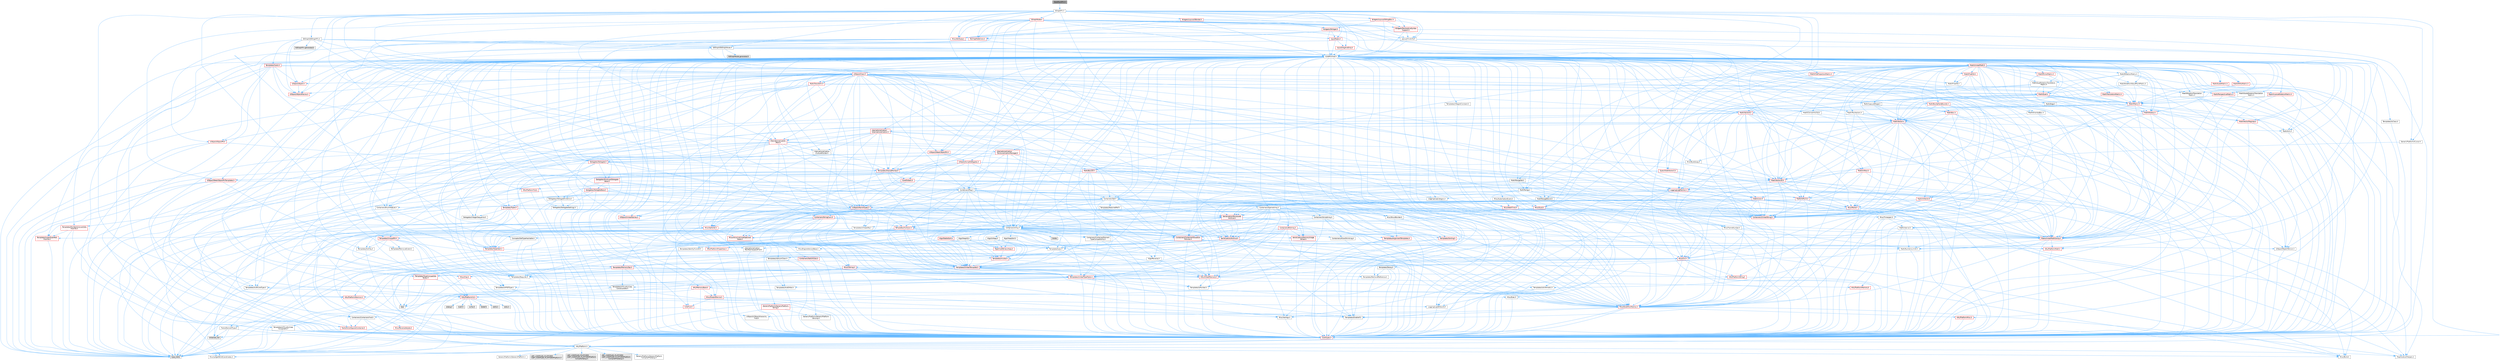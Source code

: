 digraph "DataflowSPin.h"
{
 // INTERACTIVE_SVG=YES
 // LATEX_PDF_SIZE
  bgcolor="transparent";
  edge [fontname=Helvetica,fontsize=10,labelfontname=Helvetica,labelfontsize=10];
  node [fontname=Helvetica,fontsize=10,shape=box,height=0.2,width=0.4];
  Node1 [id="Node000001",label="DataflowSPin.h",height=0.2,width=0.4,color="gray40", fillcolor="grey60", style="filled", fontcolor="black",tooltip=" "];
  Node1 -> Node2 [id="edge1_Node000001_Node000002",color="steelblue1",style="solid",tooltip=" "];
  Node2 [id="Node000002",label="SGraphPin.h",height=0.2,width=0.4,color="grey40", fillcolor="white", style="filled",URL="$d1/dd1/SGraphPin_8h.html",tooltip=" "];
  Node2 -> Node3 [id="edge2_Node000002_Node000003",color="steelblue1",style="solid",tooltip=" "];
  Node3 [id="Node000003",label="Containers/Array.h",height=0.2,width=0.4,color="grey40", fillcolor="white", style="filled",URL="$df/dd0/Array_8h.html",tooltip=" "];
  Node3 -> Node4 [id="edge3_Node000003_Node000004",color="steelblue1",style="solid",tooltip=" "];
  Node4 [id="Node000004",label="CoreTypes.h",height=0.2,width=0.4,color="red", fillcolor="#FFF0F0", style="filled",URL="$dc/dec/CoreTypes_8h.html",tooltip=" "];
  Node4 -> Node5 [id="edge4_Node000004_Node000005",color="steelblue1",style="solid",tooltip=" "];
  Node5 [id="Node000005",label="HAL/Platform.h",height=0.2,width=0.4,color="grey40", fillcolor="white", style="filled",URL="$d9/dd0/Platform_8h.html",tooltip=" "];
  Node5 -> Node6 [id="edge5_Node000005_Node000006",color="steelblue1",style="solid",tooltip=" "];
  Node6 [id="Node000006",label="Misc/Build.h",height=0.2,width=0.4,color="grey40", fillcolor="white", style="filled",URL="$d3/dbb/Build_8h.html",tooltip=" "];
  Node5 -> Node7 [id="edge6_Node000005_Node000007",color="steelblue1",style="solid",tooltip=" "];
  Node7 [id="Node000007",label="Misc/LargeWorldCoordinates.h",height=0.2,width=0.4,color="grey40", fillcolor="white", style="filled",URL="$d2/dcb/LargeWorldCoordinates_8h.html",tooltip=" "];
  Node5 -> Node8 [id="edge7_Node000005_Node000008",color="steelblue1",style="solid",tooltip=" "];
  Node8 [id="Node000008",label="type_traits",height=0.2,width=0.4,color="grey60", fillcolor="#E0E0E0", style="filled",tooltip=" "];
  Node5 -> Node9 [id="edge8_Node000005_Node000009",color="steelblue1",style="solid",tooltip=" "];
  Node9 [id="Node000009",label="PreprocessorHelpers.h",height=0.2,width=0.4,color="grey40", fillcolor="white", style="filled",URL="$db/ddb/PreprocessorHelpers_8h.html",tooltip=" "];
  Node5 -> Node10 [id="edge9_Node000005_Node000010",color="steelblue1",style="solid",tooltip=" "];
  Node10 [id="Node000010",label="UBT_COMPILED_PLATFORM\l/UBT_COMPILED_PLATFORMPlatform\lCompilerPreSetup.h",height=0.2,width=0.4,color="grey60", fillcolor="#E0E0E0", style="filled",tooltip=" "];
  Node5 -> Node11 [id="edge10_Node000005_Node000011",color="steelblue1",style="solid",tooltip=" "];
  Node11 [id="Node000011",label="GenericPlatform/GenericPlatform\lCompilerPreSetup.h",height=0.2,width=0.4,color="grey40", fillcolor="white", style="filled",URL="$d9/dc8/GenericPlatformCompilerPreSetup_8h.html",tooltip=" "];
  Node5 -> Node12 [id="edge11_Node000005_Node000012",color="steelblue1",style="solid",tooltip=" "];
  Node12 [id="Node000012",label="GenericPlatform/GenericPlatform.h",height=0.2,width=0.4,color="grey40", fillcolor="white", style="filled",URL="$d6/d84/GenericPlatform_8h.html",tooltip=" "];
  Node5 -> Node13 [id="edge12_Node000005_Node000013",color="steelblue1",style="solid",tooltip=" "];
  Node13 [id="Node000013",label="UBT_COMPILED_PLATFORM\l/UBT_COMPILED_PLATFORMPlatform.h",height=0.2,width=0.4,color="grey60", fillcolor="#E0E0E0", style="filled",tooltip=" "];
  Node5 -> Node14 [id="edge13_Node000005_Node000014",color="steelblue1",style="solid",tooltip=" "];
  Node14 [id="Node000014",label="UBT_COMPILED_PLATFORM\l/UBT_COMPILED_PLATFORMPlatform\lCompilerSetup.h",height=0.2,width=0.4,color="grey60", fillcolor="#E0E0E0", style="filled",tooltip=" "];
  Node3 -> Node18 [id="edge14_Node000003_Node000018",color="steelblue1",style="solid",tooltip=" "];
  Node18 [id="Node000018",label="Misc/AssertionMacros.h",height=0.2,width=0.4,color="red", fillcolor="#FFF0F0", style="filled",URL="$d0/dfa/AssertionMacros_8h.html",tooltip=" "];
  Node18 -> Node4 [id="edge15_Node000018_Node000004",color="steelblue1",style="solid",tooltip=" "];
  Node18 -> Node5 [id="edge16_Node000018_Node000005",color="steelblue1",style="solid",tooltip=" "];
  Node18 -> Node19 [id="edge17_Node000018_Node000019",color="steelblue1",style="solid",tooltip=" "];
  Node19 [id="Node000019",label="HAL/PlatformMisc.h",height=0.2,width=0.4,color="red", fillcolor="#FFF0F0", style="filled",URL="$d0/df5/PlatformMisc_8h.html",tooltip=" "];
  Node19 -> Node4 [id="edge18_Node000019_Node000004",color="steelblue1",style="solid",tooltip=" "];
  Node18 -> Node9 [id="edge19_Node000018_Node000009",color="steelblue1",style="solid",tooltip=" "];
  Node18 -> Node55 [id="edge20_Node000018_Node000055",color="steelblue1",style="solid",tooltip=" "];
  Node55 [id="Node000055",label="Templates/EnableIf.h",height=0.2,width=0.4,color="grey40", fillcolor="white", style="filled",URL="$d7/d60/EnableIf_8h.html",tooltip=" "];
  Node55 -> Node4 [id="edge21_Node000055_Node000004",color="steelblue1",style="solid",tooltip=" "];
  Node18 -> Node61 [id="edge22_Node000018_Node000061",color="steelblue1",style="solid",tooltip=" "];
  Node61 [id="Node000061",label="Misc/VarArgs.h",height=0.2,width=0.4,color="grey40", fillcolor="white", style="filled",URL="$d5/d6f/VarArgs_8h.html",tooltip=" "];
  Node61 -> Node4 [id="edge23_Node000061_Node000004",color="steelblue1",style="solid",tooltip=" "];
  Node3 -> Node69 [id="edge24_Node000003_Node000069",color="steelblue1",style="solid",tooltip=" "];
  Node69 [id="Node000069",label="Misc/IntrusiveUnsetOptional\lState.h",height=0.2,width=0.4,color="red", fillcolor="#FFF0F0", style="filled",URL="$d2/d0a/IntrusiveUnsetOptionalState_8h.html",tooltip=" "];
  Node3 -> Node71 [id="edge25_Node000003_Node000071",color="steelblue1",style="solid",tooltip=" "];
  Node71 [id="Node000071",label="Misc/ReverseIterate.h",height=0.2,width=0.4,color="red", fillcolor="#FFF0F0", style="filled",URL="$db/de3/ReverseIterate_8h.html",tooltip=" "];
  Node71 -> Node5 [id="edge26_Node000071_Node000005",color="steelblue1",style="solid",tooltip=" "];
  Node3 -> Node73 [id="edge27_Node000003_Node000073",color="steelblue1",style="solid",tooltip=" "];
  Node73 [id="Node000073",label="HAL/UnrealMemory.h",height=0.2,width=0.4,color="red", fillcolor="#FFF0F0", style="filled",URL="$d9/d96/UnrealMemory_8h.html",tooltip=" "];
  Node73 -> Node4 [id="edge28_Node000073_Node000004",color="steelblue1",style="solid",tooltip=" "];
  Node73 -> Node77 [id="edge29_Node000073_Node000077",color="steelblue1",style="solid",tooltip=" "];
  Node77 [id="Node000077",label="HAL/MemoryBase.h",height=0.2,width=0.4,color="red", fillcolor="#FFF0F0", style="filled",URL="$d6/d9f/MemoryBase_8h.html",tooltip=" "];
  Node77 -> Node4 [id="edge30_Node000077_Node000004",color="steelblue1",style="solid",tooltip=" "];
  Node77 -> Node48 [id="edge31_Node000077_Node000048",color="steelblue1",style="solid",tooltip=" "];
  Node48 [id="Node000048",label="HAL/PlatformAtomics.h",height=0.2,width=0.4,color="red", fillcolor="#FFF0F0", style="filled",URL="$d3/d36/PlatformAtomics_8h.html",tooltip=" "];
  Node48 -> Node4 [id="edge32_Node000048_Node000004",color="steelblue1",style="solid",tooltip=" "];
  Node77 -> Node31 [id="edge33_Node000077_Node000031",color="steelblue1",style="solid",tooltip=" "];
  Node31 [id="Node000031",label="HAL/PlatformCrt.h",height=0.2,width=0.4,color="red", fillcolor="#FFF0F0", style="filled",URL="$d8/d75/PlatformCrt_8h.html",tooltip=" "];
  Node31 -> Node32 [id="edge34_Node000031_Node000032",color="steelblue1",style="solid",tooltip=" "];
  Node32 [id="Node000032",label="new",height=0.2,width=0.4,color="grey60", fillcolor="#E0E0E0", style="filled",tooltip=" "];
  Node31 -> Node33 [id="edge35_Node000031_Node000033",color="steelblue1",style="solid",tooltip=" "];
  Node33 [id="Node000033",label="wchar.h",height=0.2,width=0.4,color="grey60", fillcolor="#E0E0E0", style="filled",tooltip=" "];
  Node31 -> Node34 [id="edge36_Node000031_Node000034",color="steelblue1",style="solid",tooltip=" "];
  Node34 [id="Node000034",label="stddef.h",height=0.2,width=0.4,color="grey60", fillcolor="#E0E0E0", style="filled",tooltip=" "];
  Node31 -> Node35 [id="edge37_Node000031_Node000035",color="steelblue1",style="solid",tooltip=" "];
  Node35 [id="Node000035",label="stdlib.h",height=0.2,width=0.4,color="grey60", fillcolor="#E0E0E0", style="filled",tooltip=" "];
  Node31 -> Node36 [id="edge38_Node000031_Node000036",color="steelblue1",style="solid",tooltip=" "];
  Node36 [id="Node000036",label="stdio.h",height=0.2,width=0.4,color="grey60", fillcolor="#E0E0E0", style="filled",tooltip=" "];
  Node31 -> Node37 [id="edge39_Node000031_Node000037",color="steelblue1",style="solid",tooltip=" "];
  Node37 [id="Node000037",label="stdarg.h",height=0.2,width=0.4,color="grey60", fillcolor="#E0E0E0", style="filled",tooltip=" "];
  Node31 -> Node38 [id="edge40_Node000031_Node000038",color="steelblue1",style="solid",tooltip=" "];
  Node38 [id="Node000038",label="math.h",height=0.2,width=0.4,color="grey60", fillcolor="#E0E0E0", style="filled",tooltip=" "];
  Node77 -> Node78 [id="edge41_Node000077_Node000078",color="steelblue1",style="solid",tooltip=" "];
  Node78 [id="Node000078",label="Misc/Exec.h",height=0.2,width=0.4,color="grey40", fillcolor="white", style="filled",URL="$de/ddb/Exec_8h.html",tooltip=" "];
  Node78 -> Node4 [id="edge42_Node000078_Node000004",color="steelblue1",style="solid",tooltip=" "];
  Node78 -> Node18 [id="edge43_Node000078_Node000018",color="steelblue1",style="solid",tooltip=" "];
  Node77 -> Node79 [id="edge44_Node000077_Node000079",color="steelblue1",style="solid",tooltip=" "];
  Node79 [id="Node000079",label="Misc/OutputDevice.h",height=0.2,width=0.4,color="red", fillcolor="#FFF0F0", style="filled",URL="$d7/d32/OutputDevice_8h.html",tooltip=" "];
  Node79 -> Node26 [id="edge45_Node000079_Node000026",color="steelblue1",style="solid",tooltip=" "];
  Node26 [id="Node000026",label="CoreFwd.h",height=0.2,width=0.4,color="red", fillcolor="#FFF0F0", style="filled",URL="$d1/d1e/CoreFwd_8h.html",tooltip=" "];
  Node26 -> Node4 [id="edge46_Node000026_Node000004",color="steelblue1",style="solid",tooltip=" "];
  Node26 -> Node27 [id="edge47_Node000026_Node000027",color="steelblue1",style="solid",tooltip=" "];
  Node27 [id="Node000027",label="Containers/ContainersFwd.h",height=0.2,width=0.4,color="grey40", fillcolor="white", style="filled",URL="$d4/d0a/ContainersFwd_8h.html",tooltip=" "];
  Node27 -> Node5 [id="edge48_Node000027_Node000005",color="steelblue1",style="solid",tooltip=" "];
  Node27 -> Node4 [id="edge49_Node000027_Node000004",color="steelblue1",style="solid",tooltip=" "];
  Node27 -> Node24 [id="edge50_Node000027_Node000024",color="steelblue1",style="solid",tooltip=" "];
  Node24 [id="Node000024",label="Traits/IsContiguousContainer.h",height=0.2,width=0.4,color="red", fillcolor="#FFF0F0", style="filled",URL="$d5/d3c/IsContiguousContainer_8h.html",tooltip=" "];
  Node24 -> Node4 [id="edge51_Node000024_Node000004",color="steelblue1",style="solid",tooltip=" "];
  Node24 -> Node23 [id="edge52_Node000024_Node000023",color="steelblue1",style="solid",tooltip=" "];
  Node23 [id="Node000023",label="initializer_list",height=0.2,width=0.4,color="grey60", fillcolor="#E0E0E0", style="filled",tooltip=" "];
  Node26 -> Node29 [id="edge53_Node000026_Node000029",color="steelblue1",style="solid",tooltip=" "];
  Node29 [id="Node000029",label="UObject/UObjectHierarchy\lFwd.h",height=0.2,width=0.4,color="grey40", fillcolor="white", style="filled",URL="$d3/d13/UObjectHierarchyFwd_8h.html",tooltip=" "];
  Node79 -> Node4 [id="edge54_Node000079_Node000004",color="steelblue1",style="solid",tooltip=" "];
  Node79 -> Node80 [id="edge55_Node000079_Node000080",color="steelblue1",style="solid",tooltip=" "];
  Node80 [id="Node000080",label="Logging/LogVerbosity.h",height=0.2,width=0.4,color="grey40", fillcolor="white", style="filled",URL="$d2/d8f/LogVerbosity_8h.html",tooltip=" "];
  Node80 -> Node4 [id="edge56_Node000080_Node000004",color="steelblue1",style="solid",tooltip=" "];
  Node79 -> Node61 [id="edge57_Node000079_Node000061",color="steelblue1",style="solid",tooltip=" "];
  Node73 -> Node90 [id="edge58_Node000073_Node000090",color="steelblue1",style="solid",tooltip=" "];
  Node90 [id="Node000090",label="HAL/PlatformMemory.h",height=0.2,width=0.4,color="red", fillcolor="#FFF0F0", style="filled",URL="$de/d68/PlatformMemory_8h.html",tooltip=" "];
  Node90 -> Node4 [id="edge59_Node000090_Node000004",color="steelblue1",style="solid",tooltip=" "];
  Node73 -> Node93 [id="edge60_Node000073_Node000093",color="steelblue1",style="solid",tooltip=" "];
  Node93 [id="Node000093",label="Templates/IsPointer.h",height=0.2,width=0.4,color="grey40", fillcolor="white", style="filled",URL="$d7/d05/IsPointer_8h.html",tooltip=" "];
  Node93 -> Node4 [id="edge61_Node000093_Node000004",color="steelblue1",style="solid",tooltip=" "];
  Node3 -> Node94 [id="edge62_Node000003_Node000094",color="steelblue1",style="solid",tooltip=" "];
  Node94 [id="Node000094",label="Templates/UnrealTypeTraits.h",height=0.2,width=0.4,color="red", fillcolor="#FFF0F0", style="filled",URL="$d2/d2d/UnrealTypeTraits_8h.html",tooltip=" "];
  Node94 -> Node4 [id="edge63_Node000094_Node000004",color="steelblue1",style="solid",tooltip=" "];
  Node94 -> Node93 [id="edge64_Node000094_Node000093",color="steelblue1",style="solid",tooltip=" "];
  Node94 -> Node18 [id="edge65_Node000094_Node000018",color="steelblue1",style="solid",tooltip=" "];
  Node94 -> Node86 [id="edge66_Node000094_Node000086",color="steelblue1",style="solid",tooltip=" "];
  Node86 [id="Node000086",label="Templates/AndOrNot.h",height=0.2,width=0.4,color="grey40", fillcolor="white", style="filled",URL="$db/d0a/AndOrNot_8h.html",tooltip=" "];
  Node86 -> Node4 [id="edge67_Node000086_Node000004",color="steelblue1",style="solid",tooltip=" "];
  Node94 -> Node55 [id="edge68_Node000094_Node000055",color="steelblue1",style="solid",tooltip=" "];
  Node94 -> Node95 [id="edge69_Node000094_Node000095",color="steelblue1",style="solid",tooltip=" "];
  Node95 [id="Node000095",label="Templates/IsArithmetic.h",height=0.2,width=0.4,color="grey40", fillcolor="white", style="filled",URL="$d2/d5d/IsArithmetic_8h.html",tooltip=" "];
  Node95 -> Node4 [id="edge70_Node000095_Node000004",color="steelblue1",style="solid",tooltip=" "];
  Node94 -> Node97 [id="edge71_Node000094_Node000097",color="steelblue1",style="solid",tooltip=" "];
  Node97 [id="Node000097",label="Templates/IsPODType.h",height=0.2,width=0.4,color="grey40", fillcolor="white", style="filled",URL="$d7/db1/IsPODType_8h.html",tooltip=" "];
  Node97 -> Node4 [id="edge72_Node000097_Node000004",color="steelblue1",style="solid",tooltip=" "];
  Node94 -> Node98 [id="edge73_Node000094_Node000098",color="steelblue1",style="solid",tooltip=" "];
  Node98 [id="Node000098",label="Templates/IsUECoreType.h",height=0.2,width=0.4,color="grey40", fillcolor="white", style="filled",URL="$d1/db8/IsUECoreType_8h.html",tooltip=" "];
  Node98 -> Node4 [id="edge74_Node000098_Node000004",color="steelblue1",style="solid",tooltip=" "];
  Node98 -> Node8 [id="edge75_Node000098_Node000008",color="steelblue1",style="solid",tooltip=" "];
  Node94 -> Node87 [id="edge76_Node000094_Node000087",color="steelblue1",style="solid",tooltip=" "];
  Node87 [id="Node000087",label="Templates/IsTriviallyCopy\lConstructible.h",height=0.2,width=0.4,color="grey40", fillcolor="white", style="filled",URL="$d3/d78/IsTriviallyCopyConstructible_8h.html",tooltip=" "];
  Node87 -> Node4 [id="edge77_Node000087_Node000004",color="steelblue1",style="solid",tooltip=" "];
  Node87 -> Node8 [id="edge78_Node000087_Node000008",color="steelblue1",style="solid",tooltip=" "];
  Node3 -> Node99 [id="edge79_Node000003_Node000099",color="steelblue1",style="solid",tooltip=" "];
  Node99 [id="Node000099",label="Templates/UnrealTemplate.h",height=0.2,width=0.4,color="red", fillcolor="#FFF0F0", style="filled",URL="$d4/d24/UnrealTemplate_8h.html",tooltip=" "];
  Node99 -> Node4 [id="edge80_Node000099_Node000004",color="steelblue1",style="solid",tooltip=" "];
  Node99 -> Node93 [id="edge81_Node000099_Node000093",color="steelblue1",style="solid",tooltip=" "];
  Node99 -> Node73 [id="edge82_Node000099_Node000073",color="steelblue1",style="solid",tooltip=" "];
  Node99 -> Node94 [id="edge83_Node000099_Node000094",color="steelblue1",style="solid",tooltip=" "];
  Node99 -> Node102 [id="edge84_Node000099_Node000102",color="steelblue1",style="solid",tooltip=" "];
  Node102 [id="Node000102",label="Templates/RemoveReference.h",height=0.2,width=0.4,color="grey40", fillcolor="white", style="filled",URL="$da/dbe/RemoveReference_8h.html",tooltip=" "];
  Node102 -> Node4 [id="edge85_Node000102_Node000004",color="steelblue1",style="solid",tooltip=" "];
  Node99 -> Node63 [id="edge86_Node000099_Node000063",color="steelblue1",style="solid",tooltip=" "];
  Node63 [id="Node000063",label="Templates/Requires.h",height=0.2,width=0.4,color="grey40", fillcolor="white", style="filled",URL="$dc/d96/Requires_8h.html",tooltip=" "];
  Node63 -> Node55 [id="edge87_Node000063_Node000055",color="steelblue1",style="solid",tooltip=" "];
  Node63 -> Node8 [id="edge88_Node000063_Node000008",color="steelblue1",style="solid",tooltip=" "];
  Node99 -> Node103 [id="edge89_Node000099_Node000103",color="steelblue1",style="solid",tooltip=" "];
  Node103 [id="Node000103",label="Templates/TypeCompatible\lBytes.h",height=0.2,width=0.4,color="red", fillcolor="#FFF0F0", style="filled",URL="$df/d0a/TypeCompatibleBytes_8h.html",tooltip=" "];
  Node103 -> Node4 [id="edge90_Node000103_Node000004",color="steelblue1",style="solid",tooltip=" "];
  Node103 -> Node32 [id="edge91_Node000103_Node000032",color="steelblue1",style="solid",tooltip=" "];
  Node103 -> Node8 [id="edge92_Node000103_Node000008",color="steelblue1",style="solid",tooltip=" "];
  Node99 -> Node24 [id="edge93_Node000099_Node000024",color="steelblue1",style="solid",tooltip=" "];
  Node99 -> Node8 [id="edge94_Node000099_Node000008",color="steelblue1",style="solid",tooltip=" "];
  Node3 -> Node105 [id="edge95_Node000003_Node000105",color="steelblue1",style="solid",tooltip=" "];
  Node105 [id="Node000105",label="Containers/AllowShrinking.h",height=0.2,width=0.4,color="grey40", fillcolor="white", style="filled",URL="$d7/d1a/AllowShrinking_8h.html",tooltip=" "];
  Node105 -> Node4 [id="edge96_Node000105_Node000004",color="steelblue1",style="solid",tooltip=" "];
  Node3 -> Node106 [id="edge97_Node000003_Node000106",color="steelblue1",style="solid",tooltip=" "];
  Node106 [id="Node000106",label="Containers/ContainerAllocation\lPolicies.h",height=0.2,width=0.4,color="red", fillcolor="#FFF0F0", style="filled",URL="$d7/dff/ContainerAllocationPolicies_8h.html",tooltip=" "];
  Node106 -> Node4 [id="edge98_Node000106_Node000004",color="steelblue1",style="solid",tooltip=" "];
  Node106 -> Node106 [id="edge99_Node000106_Node000106",color="steelblue1",style="solid",tooltip=" "];
  Node106 -> Node108 [id="edge100_Node000106_Node000108",color="steelblue1",style="solid",tooltip=" "];
  Node108 [id="Node000108",label="HAL/PlatformMath.h",height=0.2,width=0.4,color="red", fillcolor="#FFF0F0", style="filled",URL="$dc/d53/PlatformMath_8h.html",tooltip=" "];
  Node108 -> Node4 [id="edge101_Node000108_Node000004",color="steelblue1",style="solid",tooltip=" "];
  Node106 -> Node73 [id="edge102_Node000106_Node000073",color="steelblue1",style="solid",tooltip=" "];
  Node106 -> Node41 [id="edge103_Node000106_Node000041",color="steelblue1",style="solid",tooltip=" "];
  Node41 [id="Node000041",label="Math/NumericLimits.h",height=0.2,width=0.4,color="grey40", fillcolor="white", style="filled",URL="$df/d1b/NumericLimits_8h.html",tooltip=" "];
  Node41 -> Node4 [id="edge104_Node000041_Node000004",color="steelblue1",style="solid",tooltip=" "];
  Node106 -> Node18 [id="edge105_Node000106_Node000018",color="steelblue1",style="solid",tooltip=" "];
  Node106 -> Node117 [id="edge106_Node000106_Node000117",color="steelblue1",style="solid",tooltip=" "];
  Node117 [id="Node000117",label="Templates/MemoryOps.h",height=0.2,width=0.4,color="red", fillcolor="#FFF0F0", style="filled",URL="$db/dea/MemoryOps_8h.html",tooltip=" "];
  Node117 -> Node4 [id="edge107_Node000117_Node000004",color="steelblue1",style="solid",tooltip=" "];
  Node117 -> Node73 [id="edge108_Node000117_Node000073",color="steelblue1",style="solid",tooltip=" "];
  Node117 -> Node88 [id="edge109_Node000117_Node000088",color="steelblue1",style="solid",tooltip=" "];
  Node88 [id="Node000088",label="Templates/IsTriviallyCopy\lAssignable.h",height=0.2,width=0.4,color="grey40", fillcolor="white", style="filled",URL="$d2/df2/IsTriviallyCopyAssignable_8h.html",tooltip=" "];
  Node88 -> Node4 [id="edge110_Node000088_Node000004",color="steelblue1",style="solid",tooltip=" "];
  Node88 -> Node8 [id="edge111_Node000088_Node000008",color="steelblue1",style="solid",tooltip=" "];
  Node117 -> Node87 [id="edge112_Node000117_Node000087",color="steelblue1",style="solid",tooltip=" "];
  Node117 -> Node63 [id="edge113_Node000117_Node000063",color="steelblue1",style="solid",tooltip=" "];
  Node117 -> Node94 [id="edge114_Node000117_Node000094",color="steelblue1",style="solid",tooltip=" "];
  Node117 -> Node32 [id="edge115_Node000117_Node000032",color="steelblue1",style="solid",tooltip=" "];
  Node117 -> Node8 [id="edge116_Node000117_Node000008",color="steelblue1",style="solid",tooltip=" "];
  Node106 -> Node103 [id="edge117_Node000106_Node000103",color="steelblue1",style="solid",tooltip=" "];
  Node106 -> Node8 [id="edge118_Node000106_Node000008",color="steelblue1",style="solid",tooltip=" "];
  Node3 -> Node118 [id="edge119_Node000003_Node000118",color="steelblue1",style="solid",tooltip=" "];
  Node118 [id="Node000118",label="Containers/ContainerElement\lTypeCompatibility.h",height=0.2,width=0.4,color="grey40", fillcolor="white", style="filled",URL="$df/ddf/ContainerElementTypeCompatibility_8h.html",tooltip=" "];
  Node118 -> Node4 [id="edge120_Node000118_Node000004",color="steelblue1",style="solid",tooltip=" "];
  Node118 -> Node94 [id="edge121_Node000118_Node000094",color="steelblue1",style="solid",tooltip=" "];
  Node3 -> Node119 [id="edge122_Node000003_Node000119",color="steelblue1",style="solid",tooltip=" "];
  Node119 [id="Node000119",label="Serialization/Archive.h",height=0.2,width=0.4,color="red", fillcolor="#FFF0F0", style="filled",URL="$d7/d3b/Archive_8h.html",tooltip=" "];
  Node119 -> Node26 [id="edge123_Node000119_Node000026",color="steelblue1",style="solid",tooltip=" "];
  Node119 -> Node4 [id="edge124_Node000119_Node000004",color="steelblue1",style="solid",tooltip=" "];
  Node119 -> Node120 [id="edge125_Node000119_Node000120",color="steelblue1",style="solid",tooltip=" "];
  Node120 [id="Node000120",label="HAL/PlatformProperties.h",height=0.2,width=0.4,color="red", fillcolor="#FFF0F0", style="filled",URL="$d9/db0/PlatformProperties_8h.html",tooltip=" "];
  Node120 -> Node4 [id="edge126_Node000120_Node000004",color="steelblue1",style="solid",tooltip=" "];
  Node119 -> Node123 [id="edge127_Node000119_Node000123",color="steelblue1",style="solid",tooltip=" "];
  Node123 [id="Node000123",label="Internationalization\l/TextNamespaceFwd.h",height=0.2,width=0.4,color="grey40", fillcolor="white", style="filled",URL="$d8/d97/TextNamespaceFwd_8h.html",tooltip=" "];
  Node123 -> Node4 [id="edge128_Node000123_Node000004",color="steelblue1",style="solid",tooltip=" "];
  Node119 -> Node18 [id="edge129_Node000119_Node000018",color="steelblue1",style="solid",tooltip=" "];
  Node119 -> Node6 [id="edge130_Node000119_Node000006",color="steelblue1",style="solid",tooltip=" "];
  Node119 -> Node124 [id="edge131_Node000119_Node000124",color="steelblue1",style="solid",tooltip=" "];
  Node124 [id="Node000124",label="Misc/EngineVersionBase.h",height=0.2,width=0.4,color="grey40", fillcolor="white", style="filled",URL="$d5/d2b/EngineVersionBase_8h.html",tooltip=" "];
  Node124 -> Node4 [id="edge132_Node000124_Node000004",color="steelblue1",style="solid",tooltip=" "];
  Node119 -> Node61 [id="edge133_Node000119_Node000061",color="steelblue1",style="solid",tooltip=" "];
  Node119 -> Node55 [id="edge134_Node000119_Node000055",color="steelblue1",style="solid",tooltip=" "];
  Node119 -> Node127 [id="edge135_Node000119_Node000127",color="steelblue1",style="solid",tooltip=" "];
  Node127 [id="Node000127",label="Templates/IsEnumClass.h",height=0.2,width=0.4,color="grey40", fillcolor="white", style="filled",URL="$d7/d15/IsEnumClass_8h.html",tooltip=" "];
  Node127 -> Node4 [id="edge136_Node000127_Node000004",color="steelblue1",style="solid",tooltip=" "];
  Node127 -> Node86 [id="edge137_Node000127_Node000086",color="steelblue1",style="solid",tooltip=" "];
  Node119 -> Node99 [id="edge138_Node000119_Node000099",color="steelblue1",style="solid",tooltip=" "];
  Node119 -> Node128 [id="edge139_Node000119_Node000128",color="steelblue1",style="solid",tooltip=" "];
  Node128 [id="Node000128",label="UObject/ObjectVersion.h",height=0.2,width=0.4,color="grey40", fillcolor="white", style="filled",URL="$da/d63/ObjectVersion_8h.html",tooltip=" "];
  Node128 -> Node4 [id="edge140_Node000128_Node000004",color="steelblue1",style="solid",tooltip=" "];
  Node3 -> Node129 [id="edge141_Node000003_Node000129",color="steelblue1",style="solid",tooltip=" "];
  Node129 [id="Node000129",label="Serialization/MemoryImage\lWriter.h",height=0.2,width=0.4,color="red", fillcolor="#FFF0F0", style="filled",URL="$d0/d08/MemoryImageWriter_8h.html",tooltip=" "];
  Node129 -> Node4 [id="edge142_Node000129_Node000004",color="steelblue1",style="solid",tooltip=" "];
  Node3 -> Node143 [id="edge143_Node000003_Node000143",color="steelblue1",style="solid",tooltip=" "];
  Node143 [id="Node000143",label="Algo/Heapify.h",height=0.2,width=0.4,color="grey40", fillcolor="white", style="filled",URL="$d0/d2a/Heapify_8h.html",tooltip=" "];
  Node143 -> Node144 [id="edge144_Node000143_Node000144",color="steelblue1",style="solid",tooltip=" "];
  Node144 [id="Node000144",label="Algo/Impl/BinaryHeap.h",height=0.2,width=0.4,color="red", fillcolor="#FFF0F0", style="filled",URL="$d7/da3/Algo_2Impl_2BinaryHeap_8h.html",tooltip=" "];
  Node144 -> Node145 [id="edge145_Node000144_Node000145",color="steelblue1",style="solid",tooltip=" "];
  Node145 [id="Node000145",label="Templates/Invoke.h",height=0.2,width=0.4,color="red", fillcolor="#FFF0F0", style="filled",URL="$d7/deb/Invoke_8h.html",tooltip=" "];
  Node145 -> Node4 [id="edge146_Node000145_Node000004",color="steelblue1",style="solid",tooltip=" "];
  Node145 -> Node99 [id="edge147_Node000145_Node000099",color="steelblue1",style="solid",tooltip=" "];
  Node145 -> Node8 [id="edge148_Node000145_Node000008",color="steelblue1",style="solid",tooltip=" "];
  Node144 -> Node8 [id="edge149_Node000144_Node000008",color="steelblue1",style="solid",tooltip=" "];
  Node143 -> Node149 [id="edge150_Node000143_Node000149",color="steelblue1",style="solid",tooltip=" "];
  Node149 [id="Node000149",label="Templates/IdentityFunctor.h",height=0.2,width=0.4,color="grey40", fillcolor="white", style="filled",URL="$d7/d2e/IdentityFunctor_8h.html",tooltip=" "];
  Node149 -> Node5 [id="edge151_Node000149_Node000005",color="steelblue1",style="solid",tooltip=" "];
  Node143 -> Node145 [id="edge152_Node000143_Node000145",color="steelblue1",style="solid",tooltip=" "];
  Node143 -> Node150 [id="edge153_Node000143_Node000150",color="steelblue1",style="solid",tooltip=" "];
  Node150 [id="Node000150",label="Templates/Less.h",height=0.2,width=0.4,color="grey40", fillcolor="white", style="filled",URL="$de/dc8/Less_8h.html",tooltip=" "];
  Node150 -> Node4 [id="edge154_Node000150_Node000004",color="steelblue1",style="solid",tooltip=" "];
  Node150 -> Node99 [id="edge155_Node000150_Node000099",color="steelblue1",style="solid",tooltip=" "];
  Node143 -> Node99 [id="edge156_Node000143_Node000099",color="steelblue1",style="solid",tooltip=" "];
  Node3 -> Node151 [id="edge157_Node000003_Node000151",color="steelblue1",style="solid",tooltip=" "];
  Node151 [id="Node000151",label="Algo/HeapSort.h",height=0.2,width=0.4,color="grey40", fillcolor="white", style="filled",URL="$d3/d92/HeapSort_8h.html",tooltip=" "];
  Node151 -> Node144 [id="edge158_Node000151_Node000144",color="steelblue1",style="solid",tooltip=" "];
  Node151 -> Node149 [id="edge159_Node000151_Node000149",color="steelblue1",style="solid",tooltip=" "];
  Node151 -> Node150 [id="edge160_Node000151_Node000150",color="steelblue1",style="solid",tooltip=" "];
  Node151 -> Node99 [id="edge161_Node000151_Node000099",color="steelblue1",style="solid",tooltip=" "];
  Node3 -> Node152 [id="edge162_Node000003_Node000152",color="steelblue1",style="solid",tooltip=" "];
  Node152 [id="Node000152",label="Algo/IsHeap.h",height=0.2,width=0.4,color="grey40", fillcolor="white", style="filled",URL="$de/d32/IsHeap_8h.html",tooltip=" "];
  Node152 -> Node144 [id="edge163_Node000152_Node000144",color="steelblue1",style="solid",tooltip=" "];
  Node152 -> Node149 [id="edge164_Node000152_Node000149",color="steelblue1",style="solid",tooltip=" "];
  Node152 -> Node145 [id="edge165_Node000152_Node000145",color="steelblue1",style="solid",tooltip=" "];
  Node152 -> Node150 [id="edge166_Node000152_Node000150",color="steelblue1",style="solid",tooltip=" "];
  Node152 -> Node99 [id="edge167_Node000152_Node000099",color="steelblue1",style="solid",tooltip=" "];
  Node3 -> Node144 [id="edge168_Node000003_Node000144",color="steelblue1",style="solid",tooltip=" "];
  Node3 -> Node153 [id="edge169_Node000003_Node000153",color="steelblue1",style="solid",tooltip=" "];
  Node153 [id="Node000153",label="Algo/StableSort.h",height=0.2,width=0.4,color="red", fillcolor="#FFF0F0", style="filled",URL="$d7/d3c/StableSort_8h.html",tooltip=" "];
  Node153 -> Node149 [id="edge170_Node000153_Node000149",color="steelblue1",style="solid",tooltip=" "];
  Node153 -> Node145 [id="edge171_Node000153_Node000145",color="steelblue1",style="solid",tooltip=" "];
  Node153 -> Node150 [id="edge172_Node000153_Node000150",color="steelblue1",style="solid",tooltip=" "];
  Node153 -> Node99 [id="edge173_Node000153_Node000099",color="steelblue1",style="solid",tooltip=" "];
  Node3 -> Node156 [id="edge174_Node000003_Node000156",color="steelblue1",style="solid",tooltip=" "];
  Node156 [id="Node000156",label="Concepts/GetTypeHashable.h",height=0.2,width=0.4,color="grey40", fillcolor="white", style="filled",URL="$d3/da2/GetTypeHashable_8h.html",tooltip=" "];
  Node156 -> Node4 [id="edge175_Node000156_Node000004",color="steelblue1",style="solid",tooltip=" "];
  Node156 -> Node134 [id="edge176_Node000156_Node000134",color="steelblue1",style="solid",tooltip=" "];
  Node134 [id="Node000134",label="Templates/TypeHash.h",height=0.2,width=0.4,color="red", fillcolor="#FFF0F0", style="filled",URL="$d1/d62/TypeHash_8h.html",tooltip=" "];
  Node134 -> Node4 [id="edge177_Node000134_Node000004",color="steelblue1",style="solid",tooltip=" "];
  Node134 -> Node63 [id="edge178_Node000134_Node000063",color="steelblue1",style="solid",tooltip=" "];
  Node134 -> Node135 [id="edge179_Node000134_Node000135",color="steelblue1",style="solid",tooltip=" "];
  Node135 [id="Node000135",label="Misc/Crc.h",height=0.2,width=0.4,color="red", fillcolor="#FFF0F0", style="filled",URL="$d4/dd2/Crc_8h.html",tooltip=" "];
  Node135 -> Node4 [id="edge180_Node000135_Node000004",color="steelblue1",style="solid",tooltip=" "];
  Node135 -> Node75 [id="edge181_Node000135_Node000075",color="steelblue1",style="solid",tooltip=" "];
  Node75 [id="Node000075",label="HAL/PlatformString.h",height=0.2,width=0.4,color="red", fillcolor="#FFF0F0", style="filled",URL="$db/db5/PlatformString_8h.html",tooltip=" "];
  Node75 -> Node4 [id="edge182_Node000075_Node000004",color="steelblue1",style="solid",tooltip=" "];
  Node135 -> Node18 [id="edge183_Node000135_Node000018",color="steelblue1",style="solid",tooltip=" "];
  Node135 -> Node136 [id="edge184_Node000135_Node000136",color="steelblue1",style="solid",tooltip=" "];
  Node136 [id="Node000136",label="Misc/CString.h",height=0.2,width=0.4,color="red", fillcolor="#FFF0F0", style="filled",URL="$d2/d49/CString_8h.html",tooltip=" "];
  Node136 -> Node4 [id="edge185_Node000136_Node000004",color="steelblue1",style="solid",tooltip=" "];
  Node136 -> Node31 [id="edge186_Node000136_Node000031",color="steelblue1",style="solid",tooltip=" "];
  Node136 -> Node75 [id="edge187_Node000136_Node000075",color="steelblue1",style="solid",tooltip=" "];
  Node136 -> Node18 [id="edge188_Node000136_Node000018",color="steelblue1",style="solid",tooltip=" "];
  Node136 -> Node137 [id="edge189_Node000136_Node000137",color="steelblue1",style="solid",tooltip=" "];
  Node137 [id="Node000137",label="Misc/Char.h",height=0.2,width=0.4,color="red", fillcolor="#FFF0F0", style="filled",URL="$d0/d58/Char_8h.html",tooltip=" "];
  Node137 -> Node4 [id="edge190_Node000137_Node000004",color="steelblue1",style="solid",tooltip=" "];
  Node137 -> Node8 [id="edge191_Node000137_Node000008",color="steelblue1",style="solid",tooltip=" "];
  Node136 -> Node61 [id="edge192_Node000136_Node000061",color="steelblue1",style="solid",tooltip=" "];
  Node135 -> Node137 [id="edge193_Node000135_Node000137",color="steelblue1",style="solid",tooltip=" "];
  Node135 -> Node94 [id="edge194_Node000135_Node000094",color="steelblue1",style="solid",tooltip=" "];
  Node134 -> Node8 [id="edge195_Node000134_Node000008",color="steelblue1",style="solid",tooltip=" "];
  Node3 -> Node149 [id="edge196_Node000003_Node000149",color="steelblue1",style="solid",tooltip=" "];
  Node3 -> Node145 [id="edge197_Node000003_Node000145",color="steelblue1",style="solid",tooltip=" "];
  Node3 -> Node150 [id="edge198_Node000003_Node000150",color="steelblue1",style="solid",tooltip=" "];
  Node3 -> Node157 [id="edge199_Node000003_Node000157",color="steelblue1",style="solid",tooltip=" "];
  Node157 [id="Node000157",label="Templates/LosesQualifiers\lFromTo.h",height=0.2,width=0.4,color="red", fillcolor="#FFF0F0", style="filled",URL="$d2/db3/LosesQualifiersFromTo_8h.html",tooltip=" "];
  Node157 -> Node8 [id="edge200_Node000157_Node000008",color="steelblue1",style="solid",tooltip=" "];
  Node3 -> Node63 [id="edge201_Node000003_Node000063",color="steelblue1",style="solid",tooltip=" "];
  Node3 -> Node158 [id="edge202_Node000003_Node000158",color="steelblue1",style="solid",tooltip=" "];
  Node158 [id="Node000158",label="Templates/Sorting.h",height=0.2,width=0.4,color="red", fillcolor="#FFF0F0", style="filled",URL="$d3/d9e/Sorting_8h.html",tooltip=" "];
  Node158 -> Node4 [id="edge203_Node000158_Node000004",color="steelblue1",style="solid",tooltip=" "];
  Node158 -> Node108 [id="edge204_Node000158_Node000108",color="steelblue1",style="solid",tooltip=" "];
  Node158 -> Node150 [id="edge205_Node000158_Node000150",color="steelblue1",style="solid",tooltip=" "];
  Node3 -> Node162 [id="edge206_Node000003_Node000162",color="steelblue1",style="solid",tooltip=" "];
  Node162 [id="Node000162",label="Templates/AlignmentTemplates.h",height=0.2,width=0.4,color="red", fillcolor="#FFF0F0", style="filled",URL="$dd/d32/AlignmentTemplates_8h.html",tooltip=" "];
  Node162 -> Node4 [id="edge207_Node000162_Node000004",color="steelblue1",style="solid",tooltip=" "];
  Node162 -> Node93 [id="edge208_Node000162_Node000093",color="steelblue1",style="solid",tooltip=" "];
  Node3 -> Node22 [id="edge209_Node000003_Node000022",color="steelblue1",style="solid",tooltip=" "];
  Node22 [id="Node000022",label="Traits/ElementType.h",height=0.2,width=0.4,color="grey40", fillcolor="white", style="filled",URL="$d5/d4f/ElementType_8h.html",tooltip=" "];
  Node22 -> Node5 [id="edge210_Node000022_Node000005",color="steelblue1",style="solid",tooltip=" "];
  Node22 -> Node23 [id="edge211_Node000022_Node000023",color="steelblue1",style="solid",tooltip=" "];
  Node22 -> Node8 [id="edge212_Node000022_Node000008",color="steelblue1",style="solid",tooltip=" "];
  Node3 -> Node114 [id="edge213_Node000003_Node000114",color="steelblue1",style="solid",tooltip=" "];
  Node114 [id="Node000114",label="limits",height=0.2,width=0.4,color="grey60", fillcolor="#E0E0E0", style="filled",tooltip=" "];
  Node3 -> Node8 [id="edge214_Node000003_Node000008",color="steelblue1",style="solid",tooltip=" "];
  Node2 -> Node163 [id="edge215_Node000002_Node000163",color="steelblue1",style="solid",tooltip=" "];
  Node163 [id="Node000163",label="Containers/Set.h",height=0.2,width=0.4,color="grey40", fillcolor="white", style="filled",URL="$d4/d45/Set_8h.html",tooltip=" "];
  Node163 -> Node106 [id="edge216_Node000163_Node000106",color="steelblue1",style="solid",tooltip=" "];
  Node163 -> Node118 [id="edge217_Node000163_Node000118",color="steelblue1",style="solid",tooltip=" "];
  Node163 -> Node164 [id="edge218_Node000163_Node000164",color="steelblue1",style="solid",tooltip=" "];
  Node164 [id="Node000164",label="Containers/SetUtilities.h",height=0.2,width=0.4,color="red", fillcolor="#FFF0F0", style="filled",URL="$dc/de5/SetUtilities_8h.html",tooltip=" "];
  Node164 -> Node4 [id="edge219_Node000164_Node000004",color="steelblue1",style="solid",tooltip=" "];
  Node164 -> Node117 [id="edge220_Node000164_Node000117",color="steelblue1",style="solid",tooltip=" "];
  Node164 -> Node94 [id="edge221_Node000164_Node000094",color="steelblue1",style="solid",tooltip=" "];
  Node163 -> Node165 [id="edge222_Node000163_Node000165",color="steelblue1",style="solid",tooltip=" "];
  Node165 [id="Node000165",label="Containers/SparseArray.h",height=0.2,width=0.4,color="grey40", fillcolor="white", style="filled",URL="$d5/dbf/SparseArray_8h.html",tooltip=" "];
  Node165 -> Node4 [id="edge223_Node000165_Node000004",color="steelblue1",style="solid",tooltip=" "];
  Node165 -> Node18 [id="edge224_Node000165_Node000018",color="steelblue1",style="solid",tooltip=" "];
  Node165 -> Node73 [id="edge225_Node000165_Node000073",color="steelblue1",style="solid",tooltip=" "];
  Node165 -> Node94 [id="edge226_Node000165_Node000094",color="steelblue1",style="solid",tooltip=" "];
  Node165 -> Node99 [id="edge227_Node000165_Node000099",color="steelblue1",style="solid",tooltip=" "];
  Node165 -> Node106 [id="edge228_Node000165_Node000106",color="steelblue1",style="solid",tooltip=" "];
  Node165 -> Node150 [id="edge229_Node000165_Node000150",color="steelblue1",style="solid",tooltip=" "];
  Node165 -> Node3 [id="edge230_Node000165_Node000003",color="steelblue1",style="solid",tooltip=" "];
  Node165 -> Node161 [id="edge231_Node000165_Node000161",color="steelblue1",style="solid",tooltip=" "];
  Node161 [id="Node000161",label="Math/UnrealMathUtility.h",height=0.2,width=0.4,color="red", fillcolor="#FFF0F0", style="filled",URL="$db/db8/UnrealMathUtility_8h.html",tooltip=" "];
  Node161 -> Node4 [id="edge232_Node000161_Node000004",color="steelblue1",style="solid",tooltip=" "];
  Node161 -> Node18 [id="edge233_Node000161_Node000018",color="steelblue1",style="solid",tooltip=" "];
  Node161 -> Node108 [id="edge234_Node000161_Node000108",color="steelblue1",style="solid",tooltip=" "];
  Node161 -> Node63 [id="edge235_Node000161_Node000063",color="steelblue1",style="solid",tooltip=" "];
  Node165 -> Node166 [id="edge236_Node000165_Node000166",color="steelblue1",style="solid",tooltip=" "];
  Node166 [id="Node000166",label="Containers/ScriptArray.h",height=0.2,width=0.4,color="grey40", fillcolor="white", style="filled",URL="$dc/daf/ScriptArray_8h.html",tooltip=" "];
  Node166 -> Node4 [id="edge237_Node000166_Node000004",color="steelblue1",style="solid",tooltip=" "];
  Node166 -> Node18 [id="edge238_Node000166_Node000018",color="steelblue1",style="solid",tooltip=" "];
  Node166 -> Node73 [id="edge239_Node000166_Node000073",color="steelblue1",style="solid",tooltip=" "];
  Node166 -> Node105 [id="edge240_Node000166_Node000105",color="steelblue1",style="solid",tooltip=" "];
  Node166 -> Node106 [id="edge241_Node000166_Node000106",color="steelblue1",style="solid",tooltip=" "];
  Node166 -> Node3 [id="edge242_Node000166_Node000003",color="steelblue1",style="solid",tooltip=" "];
  Node166 -> Node23 [id="edge243_Node000166_Node000023",color="steelblue1",style="solid",tooltip=" "];
  Node165 -> Node167 [id="edge244_Node000165_Node000167",color="steelblue1",style="solid",tooltip=" "];
  Node167 [id="Node000167",label="Containers/BitArray.h",height=0.2,width=0.4,color="red", fillcolor="#FFF0F0", style="filled",URL="$d1/de4/BitArray_8h.html",tooltip=" "];
  Node167 -> Node106 [id="edge245_Node000167_Node000106",color="steelblue1",style="solid",tooltip=" "];
  Node167 -> Node4 [id="edge246_Node000167_Node000004",color="steelblue1",style="solid",tooltip=" "];
  Node167 -> Node48 [id="edge247_Node000167_Node000048",color="steelblue1",style="solid",tooltip=" "];
  Node167 -> Node73 [id="edge248_Node000167_Node000073",color="steelblue1",style="solid",tooltip=" "];
  Node167 -> Node161 [id="edge249_Node000167_Node000161",color="steelblue1",style="solid",tooltip=" "];
  Node167 -> Node18 [id="edge250_Node000167_Node000018",color="steelblue1",style="solid",tooltip=" "];
  Node167 -> Node119 [id="edge251_Node000167_Node000119",color="steelblue1",style="solid",tooltip=" "];
  Node167 -> Node129 [id="edge252_Node000167_Node000129",color="steelblue1",style="solid",tooltip=" "];
  Node167 -> Node55 [id="edge253_Node000167_Node000055",color="steelblue1",style="solid",tooltip=" "];
  Node167 -> Node145 [id="edge254_Node000167_Node000145",color="steelblue1",style="solid",tooltip=" "];
  Node167 -> Node99 [id="edge255_Node000167_Node000099",color="steelblue1",style="solid",tooltip=" "];
  Node167 -> Node94 [id="edge256_Node000167_Node000094",color="steelblue1",style="solid",tooltip=" "];
  Node165 -> Node168 [id="edge257_Node000165_Node000168",color="steelblue1",style="solid",tooltip=" "];
  Node168 [id="Node000168",label="Serialization/Structured\lArchive.h",height=0.2,width=0.4,color="red", fillcolor="#FFF0F0", style="filled",URL="$d9/d1e/StructuredArchive_8h.html",tooltip=" "];
  Node168 -> Node3 [id="edge258_Node000168_Node000003",color="steelblue1",style="solid",tooltip=" "];
  Node168 -> Node106 [id="edge259_Node000168_Node000106",color="steelblue1",style="solid",tooltip=" "];
  Node168 -> Node4 [id="edge260_Node000168_Node000004",color="steelblue1",style="solid",tooltip=" "];
  Node168 -> Node6 [id="edge261_Node000168_Node000006",color="steelblue1",style="solid",tooltip=" "];
  Node168 -> Node119 [id="edge262_Node000168_Node000119",color="steelblue1",style="solid",tooltip=" "];
  Node168 -> Node179 [id="edge263_Node000168_Node000179",color="steelblue1",style="solid",tooltip=" "];
  Node179 [id="Node000179",label="Templates/UniqueObj.h",height=0.2,width=0.4,color="grey40", fillcolor="white", style="filled",URL="$da/d95/UniqueObj_8h.html",tooltip=" "];
  Node179 -> Node4 [id="edge264_Node000179_Node000004",color="steelblue1",style="solid",tooltip=" "];
  Node179 -> Node180 [id="edge265_Node000179_Node000180",color="steelblue1",style="solid",tooltip=" "];
  Node180 [id="Node000180",label="Templates/UniquePtr.h",height=0.2,width=0.4,color="red", fillcolor="#FFF0F0", style="filled",URL="$de/d1a/UniquePtr_8h.html",tooltip=" "];
  Node180 -> Node4 [id="edge266_Node000180_Node000004",color="steelblue1",style="solid",tooltip=" "];
  Node180 -> Node99 [id="edge267_Node000180_Node000099",color="steelblue1",style="solid",tooltip=" "];
  Node180 -> Node181 [id="edge268_Node000180_Node000181",color="steelblue1",style="solid",tooltip=" "];
  Node181 [id="Node000181",label="Templates/IsArray.h",height=0.2,width=0.4,color="grey40", fillcolor="white", style="filled",URL="$d8/d8d/IsArray_8h.html",tooltip=" "];
  Node181 -> Node4 [id="edge269_Node000181_Node000004",color="steelblue1",style="solid",tooltip=" "];
  Node180 -> Node182 [id="edge270_Node000180_Node000182",color="steelblue1",style="solid",tooltip=" "];
  Node182 [id="Node000182",label="Templates/RemoveExtent.h",height=0.2,width=0.4,color="grey40", fillcolor="white", style="filled",URL="$dc/de9/RemoveExtent_8h.html",tooltip=" "];
  Node182 -> Node4 [id="edge271_Node000182_Node000004",color="steelblue1",style="solid",tooltip=" "];
  Node180 -> Node63 [id="edge272_Node000180_Node000063",color="steelblue1",style="solid",tooltip=" "];
  Node180 -> Node8 [id="edge273_Node000180_Node000008",color="steelblue1",style="solid",tooltip=" "];
  Node165 -> Node129 [id="edge274_Node000165_Node000129",color="steelblue1",style="solid",tooltip=" "];
  Node165 -> Node184 [id="edge275_Node000165_Node000184",color="steelblue1",style="solid",tooltip=" "];
  Node184 [id="Node000184",label="Containers/UnrealString.h",height=0.2,width=0.4,color="red", fillcolor="#FFF0F0", style="filled",URL="$d5/dba/UnrealString_8h.html",tooltip=" "];
  Node165 -> Node69 [id="edge276_Node000165_Node000069",color="steelblue1",style="solid",tooltip=" "];
  Node163 -> Node27 [id="edge277_Node000163_Node000027",color="steelblue1",style="solid",tooltip=" "];
  Node163 -> Node161 [id="edge278_Node000163_Node000161",color="steelblue1",style="solid",tooltip=" "];
  Node163 -> Node18 [id="edge279_Node000163_Node000018",color="steelblue1",style="solid",tooltip=" "];
  Node163 -> Node188 [id="edge280_Node000163_Node000188",color="steelblue1",style="solid",tooltip=" "];
  Node188 [id="Node000188",label="Misc/StructBuilder.h",height=0.2,width=0.4,color="grey40", fillcolor="white", style="filled",URL="$d9/db3/StructBuilder_8h.html",tooltip=" "];
  Node188 -> Node4 [id="edge281_Node000188_Node000004",color="steelblue1",style="solid",tooltip=" "];
  Node188 -> Node161 [id="edge282_Node000188_Node000161",color="steelblue1",style="solid",tooltip=" "];
  Node188 -> Node162 [id="edge283_Node000188_Node000162",color="steelblue1",style="solid",tooltip=" "];
  Node163 -> Node129 [id="edge284_Node000163_Node000129",color="steelblue1",style="solid",tooltip=" "];
  Node163 -> Node168 [id="edge285_Node000163_Node000168",color="steelblue1",style="solid",tooltip=" "];
  Node163 -> Node189 [id="edge286_Node000163_Node000189",color="steelblue1",style="solid",tooltip=" "];
  Node189 [id="Node000189",label="Templates/Function.h",height=0.2,width=0.4,color="red", fillcolor="#FFF0F0", style="filled",URL="$df/df5/Function_8h.html",tooltip=" "];
  Node189 -> Node4 [id="edge287_Node000189_Node000004",color="steelblue1",style="solid",tooltip=" "];
  Node189 -> Node18 [id="edge288_Node000189_Node000018",color="steelblue1",style="solid",tooltip=" "];
  Node189 -> Node69 [id="edge289_Node000189_Node000069",color="steelblue1",style="solid",tooltip=" "];
  Node189 -> Node73 [id="edge290_Node000189_Node000073",color="steelblue1",style="solid",tooltip=" "];
  Node189 -> Node94 [id="edge291_Node000189_Node000094",color="steelblue1",style="solid",tooltip=" "];
  Node189 -> Node145 [id="edge292_Node000189_Node000145",color="steelblue1",style="solid",tooltip=" "];
  Node189 -> Node99 [id="edge293_Node000189_Node000099",color="steelblue1",style="solid",tooltip=" "];
  Node189 -> Node63 [id="edge294_Node000189_Node000063",color="steelblue1",style="solid",tooltip=" "];
  Node189 -> Node161 [id="edge295_Node000189_Node000161",color="steelblue1",style="solid",tooltip=" "];
  Node189 -> Node32 [id="edge296_Node000189_Node000032",color="steelblue1",style="solid",tooltip=" "];
  Node189 -> Node8 [id="edge297_Node000189_Node000008",color="steelblue1",style="solid",tooltip=" "];
  Node163 -> Node191 [id="edge298_Node000163_Node000191",color="steelblue1",style="solid",tooltip=" "];
  Node191 [id="Node000191",label="Templates/RetainedRef.h",height=0.2,width=0.4,color="grey40", fillcolor="white", style="filled",URL="$d1/dac/RetainedRef_8h.html",tooltip=" "];
  Node163 -> Node158 [id="edge299_Node000163_Node000158",color="steelblue1",style="solid",tooltip=" "];
  Node163 -> Node134 [id="edge300_Node000163_Node000134",color="steelblue1",style="solid",tooltip=" "];
  Node163 -> Node99 [id="edge301_Node000163_Node000099",color="steelblue1",style="solid",tooltip=" "];
  Node163 -> Node23 [id="edge302_Node000163_Node000023",color="steelblue1",style="solid",tooltip=" "];
  Node163 -> Node8 [id="edge303_Node000163_Node000008",color="steelblue1",style="solid",tooltip=" "];
  Node2 -> Node192 [id="edge304_Node000002_Node000192",color="steelblue1",style="solid",tooltip=" "];
  Node192 [id="Node000192",label="CoreMinimal.h",height=0.2,width=0.4,color="grey40", fillcolor="white", style="filled",URL="$d7/d67/CoreMinimal_8h.html",tooltip=" "];
  Node192 -> Node4 [id="edge305_Node000192_Node000004",color="steelblue1",style="solid",tooltip=" "];
  Node192 -> Node26 [id="edge306_Node000192_Node000026",color="steelblue1",style="solid",tooltip=" "];
  Node192 -> Node29 [id="edge307_Node000192_Node000029",color="steelblue1",style="solid",tooltip=" "];
  Node192 -> Node27 [id="edge308_Node000192_Node000027",color="steelblue1",style="solid",tooltip=" "];
  Node192 -> Node61 [id="edge309_Node000192_Node000061",color="steelblue1",style="solid",tooltip=" "];
  Node192 -> Node80 [id="edge310_Node000192_Node000080",color="steelblue1",style="solid",tooltip=" "];
  Node192 -> Node79 [id="edge311_Node000192_Node000079",color="steelblue1",style="solid",tooltip=" "];
  Node192 -> Node31 [id="edge312_Node000192_Node000031",color="steelblue1",style="solid",tooltip=" "];
  Node192 -> Node19 [id="edge313_Node000192_Node000019",color="steelblue1",style="solid",tooltip=" "];
  Node192 -> Node18 [id="edge314_Node000192_Node000018",color="steelblue1",style="solid",tooltip=" "];
  Node192 -> Node93 [id="edge315_Node000192_Node000093",color="steelblue1",style="solid",tooltip=" "];
  Node192 -> Node90 [id="edge316_Node000192_Node000090",color="steelblue1",style="solid",tooltip=" "];
  Node192 -> Node48 [id="edge317_Node000192_Node000048",color="steelblue1",style="solid",tooltip=" "];
  Node192 -> Node78 [id="edge318_Node000192_Node000078",color="steelblue1",style="solid",tooltip=" "];
  Node192 -> Node77 [id="edge319_Node000192_Node000077",color="steelblue1",style="solid",tooltip=" "];
  Node192 -> Node73 [id="edge320_Node000192_Node000073",color="steelblue1",style="solid",tooltip=" "];
  Node192 -> Node95 [id="edge321_Node000192_Node000095",color="steelblue1",style="solid",tooltip=" "];
  Node192 -> Node86 [id="edge322_Node000192_Node000086",color="steelblue1",style="solid",tooltip=" "];
  Node192 -> Node97 [id="edge323_Node000192_Node000097",color="steelblue1",style="solid",tooltip=" "];
  Node192 -> Node98 [id="edge324_Node000192_Node000098",color="steelblue1",style="solid",tooltip=" "];
  Node192 -> Node87 [id="edge325_Node000192_Node000087",color="steelblue1",style="solid",tooltip=" "];
  Node192 -> Node94 [id="edge326_Node000192_Node000094",color="steelblue1",style="solid",tooltip=" "];
  Node192 -> Node55 [id="edge327_Node000192_Node000055",color="steelblue1",style="solid",tooltip=" "];
  Node192 -> Node102 [id="edge328_Node000192_Node000102",color="steelblue1",style="solid",tooltip=" "];
  Node192 -> Node193 [id="edge329_Node000192_Node000193",color="steelblue1",style="solid",tooltip=" "];
  Node193 [id="Node000193",label="Templates/IntegralConstant.h",height=0.2,width=0.4,color="grey40", fillcolor="white", style="filled",URL="$db/d1b/IntegralConstant_8h.html",tooltip=" "];
  Node193 -> Node4 [id="edge330_Node000193_Node000004",color="steelblue1",style="solid",tooltip=" "];
  Node192 -> Node194 [id="edge331_Node000192_Node000194",color="steelblue1",style="solid",tooltip=" "];
  Node194 [id="Node000194",label="Templates/IsClass.h",height=0.2,width=0.4,color="grey40", fillcolor="white", style="filled",URL="$db/dcb/IsClass_8h.html",tooltip=" "];
  Node194 -> Node4 [id="edge332_Node000194_Node000004",color="steelblue1",style="solid",tooltip=" "];
  Node192 -> Node103 [id="edge333_Node000192_Node000103",color="steelblue1",style="solid",tooltip=" "];
  Node192 -> Node24 [id="edge334_Node000192_Node000024",color="steelblue1",style="solid",tooltip=" "];
  Node192 -> Node99 [id="edge335_Node000192_Node000099",color="steelblue1",style="solid",tooltip=" "];
  Node192 -> Node41 [id="edge336_Node000192_Node000041",color="steelblue1",style="solid",tooltip=" "];
  Node192 -> Node108 [id="edge337_Node000192_Node000108",color="steelblue1",style="solid",tooltip=" "];
  Node192 -> Node88 [id="edge338_Node000192_Node000088",color="steelblue1",style="solid",tooltip=" "];
  Node192 -> Node117 [id="edge339_Node000192_Node000117",color="steelblue1",style="solid",tooltip=" "];
  Node192 -> Node106 [id="edge340_Node000192_Node000106",color="steelblue1",style="solid",tooltip=" "];
  Node192 -> Node127 [id="edge341_Node000192_Node000127",color="steelblue1",style="solid",tooltip=" "];
  Node192 -> Node120 [id="edge342_Node000192_Node000120",color="steelblue1",style="solid",tooltip=" "];
  Node192 -> Node124 [id="edge343_Node000192_Node000124",color="steelblue1",style="solid",tooltip=" "];
  Node192 -> Node123 [id="edge344_Node000192_Node000123",color="steelblue1",style="solid",tooltip=" "];
  Node192 -> Node119 [id="edge345_Node000192_Node000119",color="steelblue1",style="solid",tooltip=" "];
  Node192 -> Node150 [id="edge346_Node000192_Node000150",color="steelblue1",style="solid",tooltip=" "];
  Node192 -> Node158 [id="edge347_Node000192_Node000158",color="steelblue1",style="solid",tooltip=" "];
  Node192 -> Node137 [id="edge348_Node000192_Node000137",color="steelblue1",style="solid",tooltip=" "];
  Node192 -> Node195 [id="edge349_Node000192_Node000195",color="steelblue1",style="solid",tooltip=" "];
  Node195 [id="Node000195",label="GenericPlatform/GenericPlatform\lStricmp.h",height=0.2,width=0.4,color="grey40", fillcolor="white", style="filled",URL="$d2/d86/GenericPlatformStricmp_8h.html",tooltip=" "];
  Node195 -> Node4 [id="edge350_Node000195_Node000004",color="steelblue1",style="solid",tooltip=" "];
  Node192 -> Node196 [id="edge351_Node000192_Node000196",color="steelblue1",style="solid",tooltip=" "];
  Node196 [id="Node000196",label="GenericPlatform/GenericPlatform\lString.h",height=0.2,width=0.4,color="red", fillcolor="#FFF0F0", style="filled",URL="$dd/d20/GenericPlatformString_8h.html",tooltip=" "];
  Node196 -> Node4 [id="edge352_Node000196_Node000004",color="steelblue1",style="solid",tooltip=" "];
  Node196 -> Node195 [id="edge353_Node000196_Node000195",color="steelblue1",style="solid",tooltip=" "];
  Node196 -> Node55 [id="edge354_Node000196_Node000055",color="steelblue1",style="solid",tooltip=" "];
  Node196 -> Node8 [id="edge355_Node000196_Node000008",color="steelblue1",style="solid",tooltip=" "];
  Node192 -> Node75 [id="edge356_Node000192_Node000075",color="steelblue1",style="solid",tooltip=" "];
  Node192 -> Node136 [id="edge357_Node000192_Node000136",color="steelblue1",style="solid",tooltip=" "];
  Node192 -> Node135 [id="edge358_Node000192_Node000135",color="steelblue1",style="solid",tooltip=" "];
  Node192 -> Node161 [id="edge359_Node000192_Node000161",color="steelblue1",style="solid",tooltip=" "];
  Node192 -> Node184 [id="edge360_Node000192_Node000184",color="steelblue1",style="solid",tooltip=" "];
  Node192 -> Node3 [id="edge361_Node000192_Node000003",color="steelblue1",style="solid",tooltip=" "];
  Node192 -> Node199 [id="edge362_Node000192_Node000199",color="steelblue1",style="solid",tooltip=" "];
  Node199 [id="Node000199",label="Misc/FrameNumber.h",height=0.2,width=0.4,color="grey40", fillcolor="white", style="filled",URL="$dd/dbd/FrameNumber_8h.html",tooltip=" "];
  Node199 -> Node4 [id="edge363_Node000199_Node000004",color="steelblue1",style="solid",tooltip=" "];
  Node199 -> Node41 [id="edge364_Node000199_Node000041",color="steelblue1",style="solid",tooltip=" "];
  Node199 -> Node161 [id="edge365_Node000199_Node000161",color="steelblue1",style="solid",tooltip=" "];
  Node199 -> Node55 [id="edge366_Node000199_Node000055",color="steelblue1",style="solid",tooltip=" "];
  Node199 -> Node94 [id="edge367_Node000199_Node000094",color="steelblue1",style="solid",tooltip=" "];
  Node192 -> Node200 [id="edge368_Node000192_Node000200",color="steelblue1",style="solid",tooltip=" "];
  Node200 [id="Node000200",label="Misc/Timespan.h",height=0.2,width=0.4,color="grey40", fillcolor="white", style="filled",URL="$da/dd9/Timespan_8h.html",tooltip=" "];
  Node200 -> Node4 [id="edge369_Node000200_Node000004",color="steelblue1",style="solid",tooltip=" "];
  Node200 -> Node201 [id="edge370_Node000200_Node000201",color="steelblue1",style="solid",tooltip=" "];
  Node201 [id="Node000201",label="Math/Interval.h",height=0.2,width=0.4,color="grey40", fillcolor="white", style="filled",URL="$d1/d55/Interval_8h.html",tooltip=" "];
  Node201 -> Node4 [id="edge371_Node000201_Node000004",color="steelblue1",style="solid",tooltip=" "];
  Node201 -> Node95 [id="edge372_Node000201_Node000095",color="steelblue1",style="solid",tooltip=" "];
  Node201 -> Node94 [id="edge373_Node000201_Node000094",color="steelblue1",style="solid",tooltip=" "];
  Node201 -> Node41 [id="edge374_Node000201_Node000041",color="steelblue1",style="solid",tooltip=" "];
  Node201 -> Node161 [id="edge375_Node000201_Node000161",color="steelblue1",style="solid",tooltip=" "];
  Node200 -> Node161 [id="edge376_Node000200_Node000161",color="steelblue1",style="solid",tooltip=" "];
  Node200 -> Node18 [id="edge377_Node000200_Node000018",color="steelblue1",style="solid",tooltip=" "];
  Node192 -> Node202 [id="edge378_Node000192_Node000202",color="steelblue1",style="solid",tooltip=" "];
  Node202 [id="Node000202",label="Containers/StringConv.h",height=0.2,width=0.4,color="red", fillcolor="#FFF0F0", style="filled",URL="$d3/ddf/StringConv_8h.html",tooltip=" "];
  Node202 -> Node4 [id="edge379_Node000202_Node000004",color="steelblue1",style="solid",tooltip=" "];
  Node202 -> Node18 [id="edge380_Node000202_Node000018",color="steelblue1",style="solid",tooltip=" "];
  Node202 -> Node106 [id="edge381_Node000202_Node000106",color="steelblue1",style="solid",tooltip=" "];
  Node202 -> Node3 [id="edge382_Node000202_Node000003",color="steelblue1",style="solid",tooltip=" "];
  Node202 -> Node136 [id="edge383_Node000202_Node000136",color="steelblue1",style="solid",tooltip=" "];
  Node202 -> Node181 [id="edge384_Node000202_Node000181",color="steelblue1",style="solid",tooltip=" "];
  Node202 -> Node99 [id="edge385_Node000202_Node000099",color="steelblue1",style="solid",tooltip=" "];
  Node202 -> Node94 [id="edge386_Node000202_Node000094",color="steelblue1",style="solid",tooltip=" "];
  Node202 -> Node22 [id="edge387_Node000202_Node000022",color="steelblue1",style="solid",tooltip=" "];
  Node202 -> Node24 [id="edge388_Node000202_Node000024",color="steelblue1",style="solid",tooltip=" "];
  Node202 -> Node8 [id="edge389_Node000202_Node000008",color="steelblue1",style="solid",tooltip=" "];
  Node192 -> Node203 [id="edge390_Node000192_Node000203",color="steelblue1",style="solid",tooltip=" "];
  Node203 [id="Node000203",label="UObject/UnrealNames.h",height=0.2,width=0.4,color="red", fillcolor="#FFF0F0", style="filled",URL="$d8/db1/UnrealNames_8h.html",tooltip=" "];
  Node203 -> Node4 [id="edge391_Node000203_Node000004",color="steelblue1",style="solid",tooltip=" "];
  Node192 -> Node205 [id="edge392_Node000192_Node000205",color="steelblue1",style="solid",tooltip=" "];
  Node205 [id="Node000205",label="UObject/NameTypes.h",height=0.2,width=0.4,color="red", fillcolor="#FFF0F0", style="filled",URL="$d6/d35/NameTypes_8h.html",tooltip=" "];
  Node205 -> Node4 [id="edge393_Node000205_Node000004",color="steelblue1",style="solid",tooltip=" "];
  Node205 -> Node18 [id="edge394_Node000205_Node000018",color="steelblue1",style="solid",tooltip=" "];
  Node205 -> Node73 [id="edge395_Node000205_Node000073",color="steelblue1",style="solid",tooltip=" "];
  Node205 -> Node94 [id="edge396_Node000205_Node000094",color="steelblue1",style="solid",tooltip=" "];
  Node205 -> Node99 [id="edge397_Node000205_Node000099",color="steelblue1",style="solid",tooltip=" "];
  Node205 -> Node184 [id="edge398_Node000205_Node000184",color="steelblue1",style="solid",tooltip=" "];
  Node205 -> Node202 [id="edge399_Node000205_Node000202",color="steelblue1",style="solid",tooltip=" "];
  Node205 -> Node203 [id="edge400_Node000205_Node000203",color="steelblue1",style="solid",tooltip=" "];
  Node205 -> Node69 [id="edge401_Node000205_Node000069",color="steelblue1",style="solid",tooltip=" "];
  Node192 -> Node213 [id="edge402_Node000192_Node000213",color="steelblue1",style="solid",tooltip=" "];
  Node213 [id="Node000213",label="Misc/Parse.h",height=0.2,width=0.4,color="red", fillcolor="#FFF0F0", style="filled",URL="$dc/d71/Parse_8h.html",tooltip=" "];
  Node213 -> Node184 [id="edge403_Node000213_Node000184",color="steelblue1",style="solid",tooltip=" "];
  Node213 -> Node4 [id="edge404_Node000213_Node000004",color="steelblue1",style="solid",tooltip=" "];
  Node213 -> Node31 [id="edge405_Node000213_Node000031",color="steelblue1",style="solid",tooltip=" "];
  Node213 -> Node6 [id="edge406_Node000213_Node000006",color="steelblue1",style="solid",tooltip=" "];
  Node213 -> Node189 [id="edge407_Node000213_Node000189",color="steelblue1",style="solid",tooltip=" "];
  Node192 -> Node162 [id="edge408_Node000192_Node000162",color="steelblue1",style="solid",tooltip=" "];
  Node192 -> Node188 [id="edge409_Node000192_Node000188",color="steelblue1",style="solid",tooltip=" "];
  Node192 -> Node110 [id="edge410_Node000192_Node000110",color="steelblue1",style="solid",tooltip=" "];
  Node110 [id="Node000110",label="Templates/Decay.h",height=0.2,width=0.4,color="grey40", fillcolor="white", style="filled",URL="$dd/d0f/Decay_8h.html",tooltip=" "];
  Node110 -> Node4 [id="edge411_Node000110_Node000004",color="steelblue1",style="solid",tooltip=" "];
  Node110 -> Node102 [id="edge412_Node000110_Node000102",color="steelblue1",style="solid",tooltip=" "];
  Node110 -> Node8 [id="edge413_Node000110_Node000008",color="steelblue1",style="solid",tooltip=" "];
  Node192 -> Node214 [id="edge414_Node000192_Node000214",color="steelblue1",style="solid",tooltip=" "];
  Node214 [id="Node000214",label="Templates/PointerIsConvertible\lFromTo.h",height=0.2,width=0.4,color="red", fillcolor="#FFF0F0", style="filled",URL="$d6/d65/PointerIsConvertibleFromTo_8h.html",tooltip=" "];
  Node214 -> Node4 [id="edge415_Node000214_Node000004",color="steelblue1",style="solid",tooltip=" "];
  Node214 -> Node157 [id="edge416_Node000214_Node000157",color="steelblue1",style="solid",tooltip=" "];
  Node214 -> Node8 [id="edge417_Node000214_Node000008",color="steelblue1",style="solid",tooltip=" "];
  Node192 -> Node145 [id="edge418_Node000192_Node000145",color="steelblue1",style="solid",tooltip=" "];
  Node192 -> Node189 [id="edge419_Node000192_Node000189",color="steelblue1",style="solid",tooltip=" "];
  Node192 -> Node134 [id="edge420_Node000192_Node000134",color="steelblue1",style="solid",tooltip=" "];
  Node192 -> Node166 [id="edge421_Node000192_Node000166",color="steelblue1",style="solid",tooltip=" "];
  Node192 -> Node167 [id="edge422_Node000192_Node000167",color="steelblue1",style="solid",tooltip=" "];
  Node192 -> Node165 [id="edge423_Node000192_Node000165",color="steelblue1",style="solid",tooltip=" "];
  Node192 -> Node163 [id="edge424_Node000192_Node000163",color="steelblue1",style="solid",tooltip=" "];
  Node192 -> Node215 [id="edge425_Node000192_Node000215",color="steelblue1",style="solid",tooltip=" "];
  Node215 [id="Node000215",label="Algo/Reverse.h",height=0.2,width=0.4,color="grey40", fillcolor="white", style="filled",URL="$d5/d93/Reverse_8h.html",tooltip=" "];
  Node215 -> Node4 [id="edge426_Node000215_Node000004",color="steelblue1",style="solid",tooltip=" "];
  Node215 -> Node99 [id="edge427_Node000215_Node000099",color="steelblue1",style="solid",tooltip=" "];
  Node192 -> Node216 [id="edge428_Node000192_Node000216",color="steelblue1",style="solid",tooltip=" "];
  Node216 [id="Node000216",label="Containers/Map.h",height=0.2,width=0.4,color="grey40", fillcolor="white", style="filled",URL="$df/d79/Map_8h.html",tooltip=" "];
  Node216 -> Node4 [id="edge429_Node000216_Node000004",color="steelblue1",style="solid",tooltip=" "];
  Node216 -> Node215 [id="edge430_Node000216_Node000215",color="steelblue1",style="solid",tooltip=" "];
  Node216 -> Node118 [id="edge431_Node000216_Node000118",color="steelblue1",style="solid",tooltip=" "];
  Node216 -> Node163 [id="edge432_Node000216_Node000163",color="steelblue1",style="solid",tooltip=" "];
  Node216 -> Node184 [id="edge433_Node000216_Node000184",color="steelblue1",style="solid",tooltip=" "];
  Node216 -> Node18 [id="edge434_Node000216_Node000018",color="steelblue1",style="solid",tooltip=" "];
  Node216 -> Node188 [id="edge435_Node000216_Node000188",color="steelblue1",style="solid",tooltip=" "];
  Node216 -> Node189 [id="edge436_Node000216_Node000189",color="steelblue1",style="solid",tooltip=" "];
  Node216 -> Node158 [id="edge437_Node000216_Node000158",color="steelblue1",style="solid",tooltip=" "];
  Node216 -> Node217 [id="edge438_Node000216_Node000217",color="steelblue1",style="solid",tooltip=" "];
  Node217 [id="Node000217",label="Templates/Tuple.h",height=0.2,width=0.4,color="red", fillcolor="#FFF0F0", style="filled",URL="$d2/d4f/Tuple_8h.html",tooltip=" "];
  Node217 -> Node4 [id="edge439_Node000217_Node000004",color="steelblue1",style="solid",tooltip=" "];
  Node217 -> Node99 [id="edge440_Node000217_Node000099",color="steelblue1",style="solid",tooltip=" "];
  Node217 -> Node218 [id="edge441_Node000217_Node000218",color="steelblue1",style="solid",tooltip=" "];
  Node218 [id="Node000218",label="Delegates/IntegerSequence.h",height=0.2,width=0.4,color="grey40", fillcolor="white", style="filled",URL="$d2/dcc/IntegerSequence_8h.html",tooltip=" "];
  Node218 -> Node4 [id="edge442_Node000218_Node000004",color="steelblue1",style="solid",tooltip=" "];
  Node217 -> Node145 [id="edge443_Node000217_Node000145",color="steelblue1",style="solid",tooltip=" "];
  Node217 -> Node168 [id="edge444_Node000217_Node000168",color="steelblue1",style="solid",tooltip=" "];
  Node217 -> Node63 [id="edge445_Node000217_Node000063",color="steelblue1",style="solid",tooltip=" "];
  Node217 -> Node134 [id="edge446_Node000217_Node000134",color="steelblue1",style="solid",tooltip=" "];
  Node217 -> Node8 [id="edge447_Node000217_Node000008",color="steelblue1",style="solid",tooltip=" "];
  Node216 -> Node99 [id="edge448_Node000216_Node000099",color="steelblue1",style="solid",tooltip=" "];
  Node216 -> Node94 [id="edge449_Node000216_Node000094",color="steelblue1",style="solid",tooltip=" "];
  Node216 -> Node8 [id="edge450_Node000216_Node000008",color="steelblue1",style="solid",tooltip=" "];
  Node192 -> Node220 [id="edge451_Node000192_Node000220",color="steelblue1",style="solid",tooltip=" "];
  Node220 [id="Node000220",label="Math/IntPoint.h",height=0.2,width=0.4,color="red", fillcolor="#FFF0F0", style="filled",URL="$d3/df7/IntPoint_8h.html",tooltip=" "];
  Node220 -> Node4 [id="edge452_Node000220_Node000004",color="steelblue1",style="solid",tooltip=" "];
  Node220 -> Node18 [id="edge453_Node000220_Node000018",color="steelblue1",style="solid",tooltip=" "];
  Node220 -> Node213 [id="edge454_Node000220_Node000213",color="steelblue1",style="solid",tooltip=" "];
  Node220 -> Node161 [id="edge455_Node000220_Node000161",color="steelblue1",style="solid",tooltip=" "];
  Node220 -> Node184 [id="edge456_Node000220_Node000184",color="steelblue1",style="solid",tooltip=" "];
  Node220 -> Node168 [id="edge457_Node000220_Node000168",color="steelblue1",style="solid",tooltip=" "];
  Node220 -> Node134 [id="edge458_Node000220_Node000134",color="steelblue1",style="solid",tooltip=" "];
  Node192 -> Node222 [id="edge459_Node000192_Node000222",color="steelblue1",style="solid",tooltip=" "];
  Node222 [id="Node000222",label="Math/IntVector.h",height=0.2,width=0.4,color="red", fillcolor="#FFF0F0", style="filled",URL="$d7/d44/IntVector_8h.html",tooltip=" "];
  Node222 -> Node4 [id="edge460_Node000222_Node000004",color="steelblue1",style="solid",tooltip=" "];
  Node222 -> Node135 [id="edge461_Node000222_Node000135",color="steelblue1",style="solid",tooltip=" "];
  Node222 -> Node213 [id="edge462_Node000222_Node000213",color="steelblue1",style="solid",tooltip=" "];
  Node222 -> Node161 [id="edge463_Node000222_Node000161",color="steelblue1",style="solid",tooltip=" "];
  Node222 -> Node184 [id="edge464_Node000222_Node000184",color="steelblue1",style="solid",tooltip=" "];
  Node222 -> Node168 [id="edge465_Node000222_Node000168",color="steelblue1",style="solid",tooltip=" "];
  Node192 -> Node223 [id="edge466_Node000192_Node000223",color="steelblue1",style="solid",tooltip=" "];
  Node223 [id="Node000223",label="Logging/LogCategory.h",height=0.2,width=0.4,color="grey40", fillcolor="white", style="filled",URL="$d9/d36/LogCategory_8h.html",tooltip=" "];
  Node223 -> Node4 [id="edge467_Node000223_Node000004",color="steelblue1",style="solid",tooltip=" "];
  Node223 -> Node80 [id="edge468_Node000223_Node000080",color="steelblue1",style="solid",tooltip=" "];
  Node223 -> Node205 [id="edge469_Node000223_Node000205",color="steelblue1",style="solid",tooltip=" "];
  Node192 -> Node224 [id="edge470_Node000192_Node000224",color="steelblue1",style="solid",tooltip=" "];
  Node224 [id="Node000224",label="Logging/LogMacros.h",height=0.2,width=0.4,color="red", fillcolor="#FFF0F0", style="filled",URL="$d0/d16/LogMacros_8h.html",tooltip=" "];
  Node224 -> Node184 [id="edge471_Node000224_Node000184",color="steelblue1",style="solid",tooltip=" "];
  Node224 -> Node4 [id="edge472_Node000224_Node000004",color="steelblue1",style="solid",tooltip=" "];
  Node224 -> Node9 [id="edge473_Node000224_Node000009",color="steelblue1",style="solid",tooltip=" "];
  Node224 -> Node223 [id="edge474_Node000224_Node000223",color="steelblue1",style="solid",tooltip=" "];
  Node224 -> Node80 [id="edge475_Node000224_Node000080",color="steelblue1",style="solid",tooltip=" "];
  Node224 -> Node18 [id="edge476_Node000224_Node000018",color="steelblue1",style="solid",tooltip=" "];
  Node224 -> Node6 [id="edge477_Node000224_Node000006",color="steelblue1",style="solid",tooltip=" "];
  Node224 -> Node61 [id="edge478_Node000224_Node000061",color="steelblue1",style="solid",tooltip=" "];
  Node224 -> Node55 [id="edge479_Node000224_Node000055",color="steelblue1",style="solid",tooltip=" "];
  Node224 -> Node8 [id="edge480_Node000224_Node000008",color="steelblue1",style="solid",tooltip=" "];
  Node192 -> Node227 [id="edge481_Node000192_Node000227",color="steelblue1",style="solid",tooltip=" "];
  Node227 [id="Node000227",label="Math/Vector2D.h",height=0.2,width=0.4,color="red", fillcolor="#FFF0F0", style="filled",URL="$d3/db0/Vector2D_8h.html",tooltip=" "];
  Node227 -> Node4 [id="edge482_Node000227_Node000004",color="steelblue1",style="solid",tooltip=" "];
  Node227 -> Node18 [id="edge483_Node000227_Node000018",color="steelblue1",style="solid",tooltip=" "];
  Node227 -> Node135 [id="edge484_Node000227_Node000135",color="steelblue1",style="solid",tooltip=" "];
  Node227 -> Node161 [id="edge485_Node000227_Node000161",color="steelblue1",style="solid",tooltip=" "];
  Node227 -> Node184 [id="edge486_Node000227_Node000184",color="steelblue1",style="solid",tooltip=" "];
  Node227 -> Node213 [id="edge487_Node000227_Node000213",color="steelblue1",style="solid",tooltip=" "];
  Node227 -> Node220 [id="edge488_Node000227_Node000220",color="steelblue1",style="solid",tooltip=" "];
  Node227 -> Node224 [id="edge489_Node000227_Node000224",color="steelblue1",style="solid",tooltip=" "];
  Node227 -> Node8 [id="edge490_Node000227_Node000008",color="steelblue1",style="solid",tooltip=" "];
  Node192 -> Node231 [id="edge491_Node000192_Node000231",color="steelblue1",style="solid",tooltip=" "];
  Node231 [id="Node000231",label="Math/IntRect.h",height=0.2,width=0.4,color="red", fillcolor="#FFF0F0", style="filled",URL="$d7/d53/IntRect_8h.html",tooltip=" "];
  Node231 -> Node4 [id="edge492_Node000231_Node000004",color="steelblue1",style="solid",tooltip=" "];
  Node231 -> Node161 [id="edge493_Node000231_Node000161",color="steelblue1",style="solid",tooltip=" "];
  Node231 -> Node184 [id="edge494_Node000231_Node000184",color="steelblue1",style="solid",tooltip=" "];
  Node231 -> Node220 [id="edge495_Node000231_Node000220",color="steelblue1",style="solid",tooltip=" "];
  Node231 -> Node227 [id="edge496_Node000231_Node000227",color="steelblue1",style="solid",tooltip=" "];
  Node192 -> Node232 [id="edge497_Node000192_Node000232",color="steelblue1",style="solid",tooltip=" "];
  Node232 [id="Node000232",label="Misc/ByteSwap.h",height=0.2,width=0.4,color="grey40", fillcolor="white", style="filled",URL="$dc/dd7/ByteSwap_8h.html",tooltip=" "];
  Node232 -> Node4 [id="edge498_Node000232_Node000004",color="steelblue1",style="solid",tooltip=" "];
  Node232 -> Node31 [id="edge499_Node000232_Node000031",color="steelblue1",style="solid",tooltip=" "];
  Node192 -> Node133 [id="edge500_Node000192_Node000133",color="steelblue1",style="solid",tooltip=" "];
  Node133 [id="Node000133",label="Containers/EnumAsByte.h",height=0.2,width=0.4,color="grey40", fillcolor="white", style="filled",URL="$d6/d9a/EnumAsByte_8h.html",tooltip=" "];
  Node133 -> Node4 [id="edge501_Node000133_Node000004",color="steelblue1",style="solid",tooltip=" "];
  Node133 -> Node97 [id="edge502_Node000133_Node000097",color="steelblue1",style="solid",tooltip=" "];
  Node133 -> Node134 [id="edge503_Node000133_Node000134",color="steelblue1",style="solid",tooltip=" "];
  Node192 -> Node233 [id="edge504_Node000192_Node000233",color="steelblue1",style="solid",tooltip=" "];
  Node233 [id="Node000233",label="HAL/PlatformTLS.h",height=0.2,width=0.4,color="red", fillcolor="#FFF0F0", style="filled",URL="$d0/def/PlatformTLS_8h.html",tooltip=" "];
  Node233 -> Node4 [id="edge505_Node000233_Node000004",color="steelblue1",style="solid",tooltip=" "];
  Node192 -> Node236 [id="edge506_Node000192_Node000236",color="steelblue1",style="solid",tooltip=" "];
  Node236 [id="Node000236",label="CoreGlobals.h",height=0.2,width=0.4,color="red", fillcolor="#FFF0F0", style="filled",URL="$d5/d8c/CoreGlobals_8h.html",tooltip=" "];
  Node236 -> Node184 [id="edge507_Node000236_Node000184",color="steelblue1",style="solid",tooltip=" "];
  Node236 -> Node4 [id="edge508_Node000236_Node000004",color="steelblue1",style="solid",tooltip=" "];
  Node236 -> Node233 [id="edge509_Node000236_Node000233",color="steelblue1",style="solid",tooltip=" "];
  Node236 -> Node224 [id="edge510_Node000236_Node000224",color="steelblue1",style="solid",tooltip=" "];
  Node236 -> Node6 [id="edge511_Node000236_Node000006",color="steelblue1",style="solid",tooltip=" "];
  Node236 -> Node79 [id="edge512_Node000236_Node000079",color="steelblue1",style="solid",tooltip=" "];
  Node236 -> Node205 [id="edge513_Node000236_Node000205",color="steelblue1",style="solid",tooltip=" "];
  Node192 -> Node237 [id="edge514_Node000192_Node000237",color="steelblue1",style="solid",tooltip=" "];
  Node237 [id="Node000237",label="Templates/SharedPointer.h",height=0.2,width=0.4,color="red", fillcolor="#FFF0F0", style="filled",URL="$d2/d17/SharedPointer_8h.html",tooltip=" "];
  Node237 -> Node4 [id="edge515_Node000237_Node000004",color="steelblue1",style="solid",tooltip=" "];
  Node237 -> Node69 [id="edge516_Node000237_Node000069",color="steelblue1",style="solid",tooltip=" "];
  Node237 -> Node214 [id="edge517_Node000237_Node000214",color="steelblue1",style="solid",tooltip=" "];
  Node237 -> Node18 [id="edge518_Node000237_Node000018",color="steelblue1",style="solid",tooltip=" "];
  Node237 -> Node73 [id="edge519_Node000237_Node000073",color="steelblue1",style="solid",tooltip=" "];
  Node237 -> Node3 [id="edge520_Node000237_Node000003",color="steelblue1",style="solid",tooltip=" "];
  Node237 -> Node216 [id="edge521_Node000237_Node000216",color="steelblue1",style="solid",tooltip=" "];
  Node237 -> Node236 [id="edge522_Node000237_Node000236",color="steelblue1",style="solid",tooltip=" "];
  Node192 -> Node242 [id="edge523_Node000192_Node000242",color="steelblue1",style="solid",tooltip=" "];
  Node242 [id="Node000242",label="Internationalization\l/CulturePointer.h",height=0.2,width=0.4,color="grey40", fillcolor="white", style="filled",URL="$d6/dbe/CulturePointer_8h.html",tooltip=" "];
  Node242 -> Node4 [id="edge524_Node000242_Node000004",color="steelblue1",style="solid",tooltip=" "];
  Node242 -> Node237 [id="edge525_Node000242_Node000237",color="steelblue1",style="solid",tooltip=" "];
  Node192 -> Node243 [id="edge526_Node000192_Node000243",color="steelblue1",style="solid",tooltip=" "];
  Node243 [id="Node000243",label="UObject/WeakObjectPtrTemplates.h",height=0.2,width=0.4,color="red", fillcolor="#FFF0F0", style="filled",URL="$d8/d3b/WeakObjectPtrTemplates_8h.html",tooltip=" "];
  Node243 -> Node4 [id="edge527_Node000243_Node000004",color="steelblue1",style="solid",tooltip=" "];
  Node243 -> Node157 [id="edge528_Node000243_Node000157",color="steelblue1",style="solid",tooltip=" "];
  Node243 -> Node63 [id="edge529_Node000243_Node000063",color="steelblue1",style="solid",tooltip=" "];
  Node243 -> Node216 [id="edge530_Node000243_Node000216",color="steelblue1",style="solid",tooltip=" "];
  Node243 -> Node8 [id="edge531_Node000243_Node000008",color="steelblue1",style="solid",tooltip=" "];
  Node192 -> Node246 [id="edge532_Node000192_Node000246",color="steelblue1",style="solid",tooltip=" "];
  Node246 [id="Node000246",label="Delegates/DelegateSettings.h",height=0.2,width=0.4,color="grey40", fillcolor="white", style="filled",URL="$d0/d97/DelegateSettings_8h.html",tooltip=" "];
  Node246 -> Node4 [id="edge533_Node000246_Node000004",color="steelblue1",style="solid",tooltip=" "];
  Node192 -> Node247 [id="edge534_Node000192_Node000247",color="steelblue1",style="solid",tooltip=" "];
  Node247 [id="Node000247",label="Delegates/IDelegateInstance.h",height=0.2,width=0.4,color="grey40", fillcolor="white", style="filled",URL="$d2/d10/IDelegateInstance_8h.html",tooltip=" "];
  Node247 -> Node4 [id="edge535_Node000247_Node000004",color="steelblue1",style="solid",tooltip=" "];
  Node247 -> Node134 [id="edge536_Node000247_Node000134",color="steelblue1",style="solid",tooltip=" "];
  Node247 -> Node205 [id="edge537_Node000247_Node000205",color="steelblue1",style="solid",tooltip=" "];
  Node247 -> Node246 [id="edge538_Node000247_Node000246",color="steelblue1",style="solid",tooltip=" "];
  Node192 -> Node248 [id="edge539_Node000192_Node000248",color="steelblue1",style="solid",tooltip=" "];
  Node248 [id="Node000248",label="Delegates/DelegateBase.h",height=0.2,width=0.4,color="red", fillcolor="#FFF0F0", style="filled",URL="$da/d67/DelegateBase_8h.html",tooltip=" "];
  Node248 -> Node4 [id="edge540_Node000248_Node000004",color="steelblue1",style="solid",tooltip=" "];
  Node248 -> Node106 [id="edge541_Node000248_Node000106",color="steelblue1",style="solid",tooltip=" "];
  Node248 -> Node161 [id="edge542_Node000248_Node000161",color="steelblue1",style="solid",tooltip=" "];
  Node248 -> Node205 [id="edge543_Node000248_Node000205",color="steelblue1",style="solid",tooltip=" "];
  Node248 -> Node246 [id="edge544_Node000248_Node000246",color="steelblue1",style="solid",tooltip=" "];
  Node248 -> Node247 [id="edge545_Node000248_Node000247",color="steelblue1",style="solid",tooltip=" "];
  Node192 -> Node256 [id="edge546_Node000192_Node000256",color="steelblue1",style="solid",tooltip=" "];
  Node256 [id="Node000256",label="Delegates/MulticastDelegate\lBase.h",height=0.2,width=0.4,color="red", fillcolor="#FFF0F0", style="filled",URL="$db/d16/MulticastDelegateBase_8h.html",tooltip=" "];
  Node256 -> Node4 [id="edge547_Node000256_Node000004",color="steelblue1",style="solid",tooltip=" "];
  Node256 -> Node106 [id="edge548_Node000256_Node000106",color="steelblue1",style="solid",tooltip=" "];
  Node256 -> Node3 [id="edge549_Node000256_Node000003",color="steelblue1",style="solid",tooltip=" "];
  Node256 -> Node161 [id="edge550_Node000256_Node000161",color="steelblue1",style="solid",tooltip=" "];
  Node256 -> Node247 [id="edge551_Node000256_Node000247",color="steelblue1",style="solid",tooltip=" "];
  Node256 -> Node248 [id="edge552_Node000256_Node000248",color="steelblue1",style="solid",tooltip=" "];
  Node192 -> Node218 [id="edge553_Node000192_Node000218",color="steelblue1",style="solid",tooltip=" "];
  Node192 -> Node217 [id="edge554_Node000192_Node000217",color="steelblue1",style="solid",tooltip=" "];
  Node192 -> Node257 [id="edge555_Node000192_Node000257",color="steelblue1",style="solid",tooltip=" "];
  Node257 [id="Node000257",label="UObject/ScriptDelegates.h",height=0.2,width=0.4,color="red", fillcolor="#FFF0F0", style="filled",URL="$de/d81/ScriptDelegates_8h.html",tooltip=" "];
  Node257 -> Node3 [id="edge556_Node000257_Node000003",color="steelblue1",style="solid",tooltip=" "];
  Node257 -> Node106 [id="edge557_Node000257_Node000106",color="steelblue1",style="solid",tooltip=" "];
  Node257 -> Node184 [id="edge558_Node000257_Node000184",color="steelblue1",style="solid",tooltip=" "];
  Node257 -> Node18 [id="edge559_Node000257_Node000018",color="steelblue1",style="solid",tooltip=" "];
  Node257 -> Node237 [id="edge560_Node000257_Node000237",color="steelblue1",style="solid",tooltip=" "];
  Node257 -> Node134 [id="edge561_Node000257_Node000134",color="steelblue1",style="solid",tooltip=" "];
  Node257 -> Node94 [id="edge562_Node000257_Node000094",color="steelblue1",style="solid",tooltip=" "];
  Node257 -> Node205 [id="edge563_Node000257_Node000205",color="steelblue1",style="solid",tooltip=" "];
  Node192 -> Node259 [id="edge564_Node000192_Node000259",color="steelblue1",style="solid",tooltip=" "];
  Node259 [id="Node000259",label="Delegates/Delegate.h",height=0.2,width=0.4,color="red", fillcolor="#FFF0F0", style="filled",URL="$d4/d80/Delegate_8h.html",tooltip=" "];
  Node259 -> Node4 [id="edge565_Node000259_Node000004",color="steelblue1",style="solid",tooltip=" "];
  Node259 -> Node18 [id="edge566_Node000259_Node000018",color="steelblue1",style="solid",tooltip=" "];
  Node259 -> Node205 [id="edge567_Node000259_Node000205",color="steelblue1",style="solid",tooltip=" "];
  Node259 -> Node237 [id="edge568_Node000259_Node000237",color="steelblue1",style="solid",tooltip=" "];
  Node259 -> Node243 [id="edge569_Node000259_Node000243",color="steelblue1",style="solid",tooltip=" "];
  Node259 -> Node256 [id="edge570_Node000259_Node000256",color="steelblue1",style="solid",tooltip=" "];
  Node259 -> Node218 [id="edge571_Node000259_Node000218",color="steelblue1",style="solid",tooltip=" "];
  Node192 -> Node264 [id="edge572_Node000192_Node000264",color="steelblue1",style="solid",tooltip=" "];
  Node264 [id="Node000264",label="Internationalization\l/TextLocalizationManager.h",height=0.2,width=0.4,color="red", fillcolor="#FFF0F0", style="filled",URL="$d5/d2e/TextLocalizationManager_8h.html",tooltip=" "];
  Node264 -> Node3 [id="edge573_Node000264_Node000003",color="steelblue1",style="solid",tooltip=" "];
  Node264 -> Node106 [id="edge574_Node000264_Node000106",color="steelblue1",style="solid",tooltip=" "];
  Node264 -> Node216 [id="edge575_Node000264_Node000216",color="steelblue1",style="solid",tooltip=" "];
  Node264 -> Node163 [id="edge576_Node000264_Node000163",color="steelblue1",style="solid",tooltip=" "];
  Node264 -> Node184 [id="edge577_Node000264_Node000184",color="steelblue1",style="solid",tooltip=" "];
  Node264 -> Node4 [id="edge578_Node000264_Node000004",color="steelblue1",style="solid",tooltip=" "];
  Node264 -> Node259 [id="edge579_Node000264_Node000259",color="steelblue1",style="solid",tooltip=" "];
  Node264 -> Node135 [id="edge580_Node000264_Node000135",color="steelblue1",style="solid",tooltip=" "];
  Node264 -> Node189 [id="edge581_Node000264_Node000189",color="steelblue1",style="solid",tooltip=" "];
  Node264 -> Node237 [id="edge582_Node000264_Node000237",color="steelblue1",style="solid",tooltip=" "];
  Node192 -> Node176 [id="edge583_Node000192_Node000176",color="steelblue1",style="solid",tooltip=" "];
  Node176 [id="Node000176",label="Misc/Optional.h",height=0.2,width=0.4,color="red", fillcolor="#FFF0F0", style="filled",URL="$d2/dae/Optional_8h.html",tooltip=" "];
  Node176 -> Node4 [id="edge584_Node000176_Node000004",color="steelblue1",style="solid",tooltip=" "];
  Node176 -> Node18 [id="edge585_Node000176_Node000018",color="steelblue1",style="solid",tooltip=" "];
  Node176 -> Node69 [id="edge586_Node000176_Node000069",color="steelblue1",style="solid",tooltip=" "];
  Node176 -> Node117 [id="edge587_Node000176_Node000117",color="steelblue1",style="solid",tooltip=" "];
  Node176 -> Node99 [id="edge588_Node000176_Node000099",color="steelblue1",style="solid",tooltip=" "];
  Node176 -> Node119 [id="edge589_Node000176_Node000119",color="steelblue1",style="solid",tooltip=" "];
  Node192 -> Node181 [id="edge590_Node000192_Node000181",color="steelblue1",style="solid",tooltip=" "];
  Node192 -> Node182 [id="edge591_Node000192_Node000182",color="steelblue1",style="solid",tooltip=" "];
  Node192 -> Node180 [id="edge592_Node000192_Node000180",color="steelblue1",style="solid",tooltip=" "];
  Node192 -> Node271 [id="edge593_Node000192_Node000271",color="steelblue1",style="solid",tooltip=" "];
  Node271 [id="Node000271",label="Internationalization\l/Text.h",height=0.2,width=0.4,color="red", fillcolor="#FFF0F0", style="filled",URL="$d6/d35/Text_8h.html",tooltip=" "];
  Node271 -> Node4 [id="edge594_Node000271_Node000004",color="steelblue1",style="solid",tooltip=" "];
  Node271 -> Node48 [id="edge595_Node000271_Node000048",color="steelblue1",style="solid",tooltip=" "];
  Node271 -> Node18 [id="edge596_Node000271_Node000018",color="steelblue1",style="solid",tooltip=" "];
  Node271 -> Node94 [id="edge597_Node000271_Node000094",color="steelblue1",style="solid",tooltip=" "];
  Node271 -> Node3 [id="edge598_Node000271_Node000003",color="steelblue1",style="solid",tooltip=" "];
  Node271 -> Node184 [id="edge599_Node000271_Node000184",color="steelblue1",style="solid",tooltip=" "];
  Node271 -> Node133 [id="edge600_Node000271_Node000133",color="steelblue1",style="solid",tooltip=" "];
  Node271 -> Node237 [id="edge601_Node000271_Node000237",color="steelblue1",style="solid",tooltip=" "];
  Node271 -> Node242 [id="edge602_Node000271_Node000242",color="steelblue1",style="solid",tooltip=" "];
  Node271 -> Node264 [id="edge603_Node000271_Node000264",color="steelblue1",style="solid",tooltip=" "];
  Node271 -> Node176 [id="edge604_Node000271_Node000176",color="steelblue1",style="solid",tooltip=" "];
  Node271 -> Node180 [id="edge605_Node000271_Node000180",color="steelblue1",style="solid",tooltip=" "];
  Node271 -> Node63 [id="edge606_Node000271_Node000063",color="steelblue1",style="solid",tooltip=" "];
  Node271 -> Node8 [id="edge607_Node000271_Node000008",color="steelblue1",style="solid",tooltip=" "];
  Node192 -> Node179 [id="edge608_Node000192_Node000179",color="steelblue1",style="solid",tooltip=" "];
  Node192 -> Node277 [id="edge609_Node000192_Node000277",color="steelblue1",style="solid",tooltip=" "];
  Node277 [id="Node000277",label="Internationalization\l/Internationalization.h",height=0.2,width=0.4,color="red", fillcolor="#FFF0F0", style="filled",URL="$da/de4/Internationalization_8h.html",tooltip=" "];
  Node277 -> Node3 [id="edge610_Node000277_Node000003",color="steelblue1",style="solid",tooltip=" "];
  Node277 -> Node184 [id="edge611_Node000277_Node000184",color="steelblue1",style="solid",tooltip=" "];
  Node277 -> Node4 [id="edge612_Node000277_Node000004",color="steelblue1",style="solid",tooltip=" "];
  Node277 -> Node259 [id="edge613_Node000277_Node000259",color="steelblue1",style="solid",tooltip=" "];
  Node277 -> Node242 [id="edge614_Node000277_Node000242",color="steelblue1",style="solid",tooltip=" "];
  Node277 -> Node271 [id="edge615_Node000277_Node000271",color="steelblue1",style="solid",tooltip=" "];
  Node277 -> Node237 [id="edge616_Node000277_Node000237",color="steelblue1",style="solid",tooltip=" "];
  Node277 -> Node217 [id="edge617_Node000277_Node000217",color="steelblue1",style="solid",tooltip=" "];
  Node277 -> Node179 [id="edge618_Node000277_Node000179",color="steelblue1",style="solid",tooltip=" "];
  Node277 -> Node205 [id="edge619_Node000277_Node000205",color="steelblue1",style="solid",tooltip=" "];
  Node192 -> Node278 [id="edge620_Node000192_Node000278",color="steelblue1",style="solid",tooltip=" "];
  Node278 [id="Node000278",label="Math/Vector.h",height=0.2,width=0.4,color="red", fillcolor="#FFF0F0", style="filled",URL="$d6/dbe/Vector_8h.html",tooltip=" "];
  Node278 -> Node4 [id="edge621_Node000278_Node000004",color="steelblue1",style="solid",tooltip=" "];
  Node278 -> Node18 [id="edge622_Node000278_Node000018",color="steelblue1",style="solid",tooltip=" "];
  Node278 -> Node41 [id="edge623_Node000278_Node000041",color="steelblue1",style="solid",tooltip=" "];
  Node278 -> Node135 [id="edge624_Node000278_Node000135",color="steelblue1",style="solid",tooltip=" "];
  Node278 -> Node161 [id="edge625_Node000278_Node000161",color="steelblue1",style="solid",tooltip=" "];
  Node278 -> Node184 [id="edge626_Node000278_Node000184",color="steelblue1",style="solid",tooltip=" "];
  Node278 -> Node213 [id="edge627_Node000278_Node000213",color="steelblue1",style="solid",tooltip=" "];
  Node278 -> Node280 [id="edge628_Node000278_Node000280",color="steelblue1",style="solid",tooltip=" "];
  Node280 [id="Node000280",label="Math/Color.h",height=0.2,width=0.4,color="red", fillcolor="#FFF0F0", style="filled",URL="$dd/dac/Color_8h.html",tooltip=" "];
  Node280 -> Node3 [id="edge629_Node000280_Node000003",color="steelblue1",style="solid",tooltip=" "];
  Node280 -> Node184 [id="edge630_Node000280_Node000184",color="steelblue1",style="solid",tooltip=" "];
  Node280 -> Node4 [id="edge631_Node000280_Node000004",color="steelblue1",style="solid",tooltip=" "];
  Node280 -> Node9 [id="edge632_Node000280_Node000009",color="steelblue1",style="solid",tooltip=" "];
  Node280 -> Node161 [id="edge633_Node000280_Node000161",color="steelblue1",style="solid",tooltip=" "];
  Node280 -> Node18 [id="edge634_Node000280_Node000018",color="steelblue1",style="solid",tooltip=" "];
  Node280 -> Node135 [id="edge635_Node000280_Node000135",color="steelblue1",style="solid",tooltip=" "];
  Node280 -> Node213 [id="edge636_Node000280_Node000213",color="steelblue1",style="solid",tooltip=" "];
  Node280 -> Node119 [id="edge637_Node000280_Node000119",color="steelblue1",style="solid",tooltip=" "];
  Node280 -> Node168 [id="edge638_Node000280_Node000168",color="steelblue1",style="solid",tooltip=" "];
  Node278 -> Node220 [id="edge639_Node000278_Node000220",color="steelblue1",style="solid",tooltip=" "];
  Node278 -> Node224 [id="edge640_Node000278_Node000224",color="steelblue1",style="solid",tooltip=" "];
  Node278 -> Node227 [id="edge641_Node000278_Node000227",color="steelblue1",style="solid",tooltip=" "];
  Node278 -> Node232 [id="edge642_Node000278_Node000232",color="steelblue1",style="solid",tooltip=" "];
  Node278 -> Node271 [id="edge643_Node000278_Node000271",color="steelblue1",style="solid",tooltip=" "];
  Node278 -> Node277 [id="edge644_Node000278_Node000277",color="steelblue1",style="solid",tooltip=" "];
  Node278 -> Node222 [id="edge645_Node000278_Node000222",color="steelblue1",style="solid",tooltip=" "];
  Node278 -> Node281 [id="edge646_Node000278_Node000281",color="steelblue1",style="solid",tooltip=" "];
  Node281 [id="Node000281",label="Math/Axis.h",height=0.2,width=0.4,color="grey40", fillcolor="white", style="filled",URL="$dd/dbb/Axis_8h.html",tooltip=" "];
  Node281 -> Node4 [id="edge647_Node000281_Node000004",color="steelblue1",style="solid",tooltip=" "];
  Node278 -> Node128 [id="edge648_Node000278_Node000128",color="steelblue1",style="solid",tooltip=" "];
  Node278 -> Node8 [id="edge649_Node000278_Node000008",color="steelblue1",style="solid",tooltip=" "];
  Node192 -> Node282 [id="edge650_Node000192_Node000282",color="steelblue1",style="solid",tooltip=" "];
  Node282 [id="Node000282",label="Math/Vector4.h",height=0.2,width=0.4,color="red", fillcolor="#FFF0F0", style="filled",URL="$d7/d36/Vector4_8h.html",tooltip=" "];
  Node282 -> Node4 [id="edge651_Node000282_Node000004",color="steelblue1",style="solid",tooltip=" "];
  Node282 -> Node135 [id="edge652_Node000282_Node000135",color="steelblue1",style="solid",tooltip=" "];
  Node282 -> Node161 [id="edge653_Node000282_Node000161",color="steelblue1",style="solid",tooltip=" "];
  Node282 -> Node184 [id="edge654_Node000282_Node000184",color="steelblue1",style="solid",tooltip=" "];
  Node282 -> Node213 [id="edge655_Node000282_Node000213",color="steelblue1",style="solid",tooltip=" "];
  Node282 -> Node224 [id="edge656_Node000282_Node000224",color="steelblue1",style="solid",tooltip=" "];
  Node282 -> Node227 [id="edge657_Node000282_Node000227",color="steelblue1",style="solid",tooltip=" "];
  Node282 -> Node278 [id="edge658_Node000282_Node000278",color="steelblue1",style="solid",tooltip=" "];
  Node282 -> Node63 [id="edge659_Node000282_Node000063",color="steelblue1",style="solid",tooltip=" "];
  Node282 -> Node8 [id="edge660_Node000282_Node000008",color="steelblue1",style="solid",tooltip=" "];
  Node192 -> Node283 [id="edge661_Node000192_Node000283",color="steelblue1",style="solid",tooltip=" "];
  Node283 [id="Node000283",label="Math/VectorRegister.h",height=0.2,width=0.4,color="red", fillcolor="#FFF0F0", style="filled",URL="$da/d8b/VectorRegister_8h.html",tooltip=" "];
  Node283 -> Node4 [id="edge662_Node000283_Node000004",color="steelblue1",style="solid",tooltip=" "];
  Node283 -> Node161 [id="edge663_Node000283_Node000161",color="steelblue1",style="solid",tooltip=" "];
  Node192 -> Node288 [id="edge664_Node000192_Node000288",color="steelblue1",style="solid",tooltip=" "];
  Node288 [id="Node000288",label="Math/TwoVectors.h",height=0.2,width=0.4,color="grey40", fillcolor="white", style="filled",URL="$d4/db4/TwoVectors_8h.html",tooltip=" "];
  Node288 -> Node4 [id="edge665_Node000288_Node000004",color="steelblue1",style="solid",tooltip=" "];
  Node288 -> Node18 [id="edge666_Node000288_Node000018",color="steelblue1",style="solid",tooltip=" "];
  Node288 -> Node161 [id="edge667_Node000288_Node000161",color="steelblue1",style="solid",tooltip=" "];
  Node288 -> Node184 [id="edge668_Node000288_Node000184",color="steelblue1",style="solid",tooltip=" "];
  Node288 -> Node278 [id="edge669_Node000288_Node000278",color="steelblue1",style="solid",tooltip=" "];
  Node192 -> Node289 [id="edge670_Node000192_Node000289",color="steelblue1",style="solid",tooltip=" "];
  Node289 [id="Node000289",label="Math/Edge.h",height=0.2,width=0.4,color="grey40", fillcolor="white", style="filled",URL="$d5/de0/Edge_8h.html",tooltip=" "];
  Node289 -> Node4 [id="edge671_Node000289_Node000004",color="steelblue1",style="solid",tooltip=" "];
  Node289 -> Node278 [id="edge672_Node000289_Node000278",color="steelblue1",style="solid",tooltip=" "];
  Node192 -> Node128 [id="edge673_Node000192_Node000128",color="steelblue1",style="solid",tooltip=" "];
  Node192 -> Node290 [id="edge674_Node000192_Node000290",color="steelblue1",style="solid",tooltip=" "];
  Node290 [id="Node000290",label="Math/CapsuleShape.h",height=0.2,width=0.4,color="grey40", fillcolor="white", style="filled",URL="$d3/d36/CapsuleShape_8h.html",tooltip=" "];
  Node290 -> Node4 [id="edge675_Node000290_Node000004",color="steelblue1",style="solid",tooltip=" "];
  Node290 -> Node278 [id="edge676_Node000290_Node000278",color="steelblue1",style="solid",tooltip=" "];
  Node192 -> Node291 [id="edge677_Node000192_Node000291",color="steelblue1",style="solid",tooltip=" "];
  Node291 [id="Node000291",label="Math/Rotator.h",height=0.2,width=0.4,color="red", fillcolor="#FFF0F0", style="filled",URL="$d8/d3a/Rotator_8h.html",tooltip=" "];
  Node291 -> Node4 [id="edge678_Node000291_Node000004",color="steelblue1",style="solid",tooltip=" "];
  Node291 -> Node161 [id="edge679_Node000291_Node000161",color="steelblue1",style="solid",tooltip=" "];
  Node291 -> Node184 [id="edge680_Node000291_Node000184",color="steelblue1",style="solid",tooltip=" "];
  Node291 -> Node213 [id="edge681_Node000291_Node000213",color="steelblue1",style="solid",tooltip=" "];
  Node291 -> Node224 [id="edge682_Node000291_Node000224",color="steelblue1",style="solid",tooltip=" "];
  Node291 -> Node278 [id="edge683_Node000291_Node000278",color="steelblue1",style="solid",tooltip=" "];
  Node291 -> Node283 [id="edge684_Node000291_Node000283",color="steelblue1",style="solid",tooltip=" "];
  Node291 -> Node128 [id="edge685_Node000291_Node000128",color="steelblue1",style="solid",tooltip=" "];
  Node192 -> Node292 [id="edge686_Node000192_Node000292",color="steelblue1",style="solid",tooltip=" "];
  Node292 [id="Node000292",label="Misc/DateTime.h",height=0.2,width=0.4,color="red", fillcolor="#FFF0F0", style="filled",URL="$d1/de9/DateTime_8h.html",tooltip=" "];
  Node292 -> Node184 [id="edge687_Node000292_Node000184",color="steelblue1",style="solid",tooltip=" "];
  Node292 -> Node4 [id="edge688_Node000292_Node000004",color="steelblue1",style="solid",tooltip=" "];
  Node292 -> Node200 [id="edge689_Node000292_Node000200",color="steelblue1",style="solid",tooltip=" "];
  Node292 -> Node119 [id="edge690_Node000292_Node000119",color="steelblue1",style="solid",tooltip=" "];
  Node292 -> Node168 [id="edge691_Node000292_Node000168",color="steelblue1",style="solid",tooltip=" "];
  Node292 -> Node134 [id="edge692_Node000292_Node000134",color="steelblue1",style="solid",tooltip=" "];
  Node192 -> Node293 [id="edge693_Node000192_Node000293",color="steelblue1",style="solid",tooltip=" "];
  Node293 [id="Node000293",label="Math/RangeBound.h",height=0.2,width=0.4,color="grey40", fillcolor="white", style="filled",URL="$d7/dd8/RangeBound_8h.html",tooltip=" "];
  Node293 -> Node4 [id="edge694_Node000293_Node000004",color="steelblue1",style="solid",tooltip=" "];
  Node293 -> Node18 [id="edge695_Node000293_Node000018",color="steelblue1",style="solid",tooltip=" "];
  Node293 -> Node134 [id="edge696_Node000293_Node000134",color="steelblue1",style="solid",tooltip=" "];
  Node293 -> Node133 [id="edge697_Node000293_Node000133",color="steelblue1",style="solid",tooltip=" "];
  Node293 -> Node199 [id="edge698_Node000293_Node000199",color="steelblue1",style="solid",tooltip=" "];
  Node293 -> Node292 [id="edge699_Node000293_Node000292",color="steelblue1",style="solid",tooltip=" "];
  Node192 -> Node294 [id="edge700_Node000192_Node000294",color="steelblue1",style="solid",tooltip=" "];
  Node294 [id="Node000294",label="Misc/AutomationEvent.h",height=0.2,width=0.4,color="grey40", fillcolor="white", style="filled",URL="$d1/d26/AutomationEvent_8h.html",tooltip=" "];
  Node294 -> Node4 [id="edge701_Node000294_Node000004",color="steelblue1",style="solid",tooltip=" "];
  Node294 -> Node292 [id="edge702_Node000294_Node000292",color="steelblue1",style="solid",tooltip=" "];
  Node294 -> Node229 [id="edge703_Node000294_Node000229",color="steelblue1",style="solid",tooltip=" "];
  Node229 [id="Node000229",label="Misc/Guid.h",height=0.2,width=0.4,color="red", fillcolor="#FFF0F0", style="filled",URL="$d6/d2a/Guid_8h.html",tooltip=" "];
  Node229 -> Node184 [id="edge704_Node000229_Node000184",color="steelblue1",style="solid",tooltip=" "];
  Node229 -> Node4 [id="edge705_Node000229_Node000004",color="steelblue1",style="solid",tooltip=" "];
  Node229 -> Node9 [id="edge706_Node000229_Node000009",color="steelblue1",style="solid",tooltip=" "];
  Node229 -> Node18 [id="edge707_Node000229_Node000018",color="steelblue1",style="solid",tooltip=" "];
  Node229 -> Node135 [id="edge708_Node000229_Node000135",color="steelblue1",style="solid",tooltip=" "];
  Node229 -> Node119 [id="edge709_Node000229_Node000119",color="steelblue1",style="solid",tooltip=" "];
  Node229 -> Node168 [id="edge710_Node000229_Node000168",color="steelblue1",style="solid",tooltip=" "];
  Node192 -> Node295 [id="edge711_Node000192_Node000295",color="steelblue1",style="solid",tooltip=" "];
  Node295 [id="Node000295",label="Math/Range.h",height=0.2,width=0.4,color="grey40", fillcolor="white", style="filled",URL="$d9/db6/Range_8h.html",tooltip=" "];
  Node295 -> Node4 [id="edge712_Node000295_Node000004",color="steelblue1",style="solid",tooltip=" "];
  Node295 -> Node3 [id="edge713_Node000295_Node000003",color="steelblue1",style="solid",tooltip=" "];
  Node295 -> Node18 [id="edge714_Node000295_Node000018",color="steelblue1",style="solid",tooltip=" "];
  Node295 -> Node292 [id="edge715_Node000295_Node000292",color="steelblue1",style="solid",tooltip=" "];
  Node295 -> Node293 [id="edge716_Node000295_Node000293",color="steelblue1",style="solid",tooltip=" "];
  Node295 -> Node199 [id="edge717_Node000295_Node000199",color="steelblue1",style="solid",tooltip=" "];
  Node295 -> Node119 [id="edge718_Node000295_Node000119",color="steelblue1",style="solid",tooltip=" "];
  Node192 -> Node296 [id="edge719_Node000192_Node000296",color="steelblue1",style="solid",tooltip=" "];
  Node296 [id="Node000296",label="Math/RangeSet.h",height=0.2,width=0.4,color="grey40", fillcolor="white", style="filled",URL="$dc/d21/RangeSet_8h.html",tooltip=" "];
  Node296 -> Node4 [id="edge720_Node000296_Node000004",color="steelblue1",style="solid",tooltip=" "];
  Node296 -> Node3 [id="edge721_Node000296_Node000003",color="steelblue1",style="solid",tooltip=" "];
  Node296 -> Node295 [id="edge722_Node000296_Node000295",color="steelblue1",style="solid",tooltip=" "];
  Node296 -> Node119 [id="edge723_Node000296_Node000119",color="steelblue1",style="solid",tooltip=" "];
  Node192 -> Node201 [id="edge724_Node000192_Node000201",color="steelblue1",style="solid",tooltip=" "];
  Node192 -> Node297 [id="edge725_Node000192_Node000297",color="steelblue1",style="solid",tooltip=" "];
  Node297 [id="Node000297",label="Math/Box.h",height=0.2,width=0.4,color="red", fillcolor="#FFF0F0", style="filled",URL="$de/d0f/Box_8h.html",tooltip=" "];
  Node297 -> Node4 [id="edge726_Node000297_Node000004",color="steelblue1",style="solid",tooltip=" "];
  Node297 -> Node18 [id="edge727_Node000297_Node000018",color="steelblue1",style="solid",tooltip=" "];
  Node297 -> Node161 [id="edge728_Node000297_Node000161",color="steelblue1",style="solid",tooltip=" "];
  Node297 -> Node184 [id="edge729_Node000297_Node000184",color="steelblue1",style="solid",tooltip=" "];
  Node297 -> Node278 [id="edge730_Node000297_Node000278",color="steelblue1",style="solid",tooltip=" "];
  Node192 -> Node307 [id="edge731_Node000192_Node000307",color="steelblue1",style="solid",tooltip=" "];
  Node307 [id="Node000307",label="Math/Box2D.h",height=0.2,width=0.4,color="red", fillcolor="#FFF0F0", style="filled",URL="$d3/d1c/Box2D_8h.html",tooltip=" "];
  Node307 -> Node3 [id="edge732_Node000307_Node000003",color="steelblue1",style="solid",tooltip=" "];
  Node307 -> Node184 [id="edge733_Node000307_Node000184",color="steelblue1",style="solid",tooltip=" "];
  Node307 -> Node4 [id="edge734_Node000307_Node000004",color="steelblue1",style="solid",tooltip=" "];
  Node307 -> Node161 [id="edge735_Node000307_Node000161",color="steelblue1",style="solid",tooltip=" "];
  Node307 -> Node227 [id="edge736_Node000307_Node000227",color="steelblue1",style="solid",tooltip=" "];
  Node307 -> Node18 [id="edge737_Node000307_Node000018",color="steelblue1",style="solid",tooltip=" "];
  Node307 -> Node7 [id="edge738_Node000307_Node000007",color="steelblue1",style="solid",tooltip=" "];
  Node307 -> Node119 [id="edge739_Node000307_Node000119",color="steelblue1",style="solid",tooltip=" "];
  Node307 -> Node98 [id="edge740_Node000307_Node000098",color="steelblue1",style="solid",tooltip=" "];
  Node307 -> Node94 [id="edge741_Node000307_Node000094",color="steelblue1",style="solid",tooltip=" "];
  Node307 -> Node205 [id="edge742_Node000307_Node000205",color="steelblue1",style="solid",tooltip=" "];
  Node307 -> Node203 [id="edge743_Node000307_Node000203",color="steelblue1",style="solid",tooltip=" "];
  Node192 -> Node308 [id="edge744_Node000192_Node000308",color="steelblue1",style="solid",tooltip=" "];
  Node308 [id="Node000308",label="Math/BoxSphereBounds.h",height=0.2,width=0.4,color="red", fillcolor="#FFF0F0", style="filled",URL="$d3/d0a/BoxSphereBounds_8h.html",tooltip=" "];
  Node308 -> Node4 [id="edge745_Node000308_Node000004",color="steelblue1",style="solid",tooltip=" "];
  Node308 -> Node161 [id="edge746_Node000308_Node000161",color="steelblue1",style="solid",tooltip=" "];
  Node308 -> Node184 [id="edge747_Node000308_Node000184",color="steelblue1",style="solid",tooltip=" "];
  Node308 -> Node224 [id="edge748_Node000308_Node000224",color="steelblue1",style="solid",tooltip=" "];
  Node308 -> Node278 [id="edge749_Node000308_Node000278",color="steelblue1",style="solid",tooltip=" "];
  Node308 -> Node297 [id="edge750_Node000308_Node000297",color="steelblue1",style="solid",tooltip=" "];
  Node192 -> Node309 [id="edge751_Node000192_Node000309",color="steelblue1",style="solid",tooltip=" "];
  Node309 [id="Node000309",label="Math/OrientedBox.h",height=0.2,width=0.4,color="grey40", fillcolor="white", style="filled",URL="$d6/db1/OrientedBox_8h.html",tooltip=" "];
  Node309 -> Node4 [id="edge752_Node000309_Node000004",color="steelblue1",style="solid",tooltip=" "];
  Node309 -> Node278 [id="edge753_Node000309_Node000278",color="steelblue1",style="solid",tooltip=" "];
  Node309 -> Node201 [id="edge754_Node000309_Node000201",color="steelblue1",style="solid",tooltip=" "];
  Node192 -> Node281 [id="edge755_Node000192_Node000281",color="steelblue1",style="solid",tooltip=" "];
  Node192 -> Node299 [id="edge756_Node000192_Node000299",color="steelblue1",style="solid",tooltip=" "];
  Node299 [id="Node000299",label="Math/Matrix.h",height=0.2,width=0.4,color="red", fillcolor="#FFF0F0", style="filled",URL="$d3/db1/Matrix_8h.html",tooltip=" "];
  Node299 -> Node4 [id="edge757_Node000299_Node000004",color="steelblue1",style="solid",tooltip=" "];
  Node299 -> Node73 [id="edge758_Node000299_Node000073",color="steelblue1",style="solid",tooltip=" "];
  Node299 -> Node161 [id="edge759_Node000299_Node000161",color="steelblue1",style="solid",tooltip=" "];
  Node299 -> Node184 [id="edge760_Node000299_Node000184",color="steelblue1",style="solid",tooltip=" "];
  Node299 -> Node278 [id="edge761_Node000299_Node000278",color="steelblue1",style="solid",tooltip=" "];
  Node299 -> Node282 [id="edge762_Node000299_Node000282",color="steelblue1",style="solid",tooltip=" "];
  Node299 -> Node291 [id="edge763_Node000299_Node000291",color="steelblue1",style="solid",tooltip=" "];
  Node299 -> Node281 [id="edge764_Node000299_Node000281",color="steelblue1",style="solid",tooltip=" "];
  Node299 -> Node128 [id="edge765_Node000299_Node000128",color="steelblue1",style="solid",tooltip=" "];
  Node299 -> Node8 [id="edge766_Node000299_Node000008",color="steelblue1",style="solid",tooltip=" "];
  Node192 -> Node310 [id="edge767_Node000192_Node000310",color="steelblue1",style="solid",tooltip=" "];
  Node310 [id="Node000310",label="Math/RotationTranslation\lMatrix.h",height=0.2,width=0.4,color="grey40", fillcolor="white", style="filled",URL="$d6/d6f/RotationTranslationMatrix_8h.html",tooltip=" "];
  Node310 -> Node4 [id="edge768_Node000310_Node000004",color="steelblue1",style="solid",tooltip=" "];
  Node310 -> Node161 [id="edge769_Node000310_Node000161",color="steelblue1",style="solid",tooltip=" "];
  Node310 -> Node283 [id="edge770_Node000310_Node000283",color="steelblue1",style="solid",tooltip=" "];
  Node310 -> Node299 [id="edge771_Node000310_Node000299",color="steelblue1",style="solid",tooltip=" "];
  Node192 -> Node311 [id="edge772_Node000192_Node000311",color="steelblue1",style="solid",tooltip=" "];
  Node311 [id="Node000311",label="Math/RotationAboutPointMatrix.h",height=0.2,width=0.4,color="grey40", fillcolor="white", style="filled",URL="$d9/d30/RotationAboutPointMatrix_8h.html",tooltip=" "];
  Node311 -> Node4 [id="edge773_Node000311_Node000004",color="steelblue1",style="solid",tooltip=" "];
  Node311 -> Node278 [id="edge774_Node000311_Node000278",color="steelblue1",style="solid",tooltip=" "];
  Node311 -> Node299 [id="edge775_Node000311_Node000299",color="steelblue1",style="solid",tooltip=" "];
  Node311 -> Node303 [id="edge776_Node000311_Node000303",color="steelblue1",style="solid",tooltip=" "];
  Node303 [id="Node000303",label="Math/Quat.h",height=0.2,width=0.4,color="red", fillcolor="#FFF0F0", style="filled",URL="$d9/de9/Quat_8h.html",tooltip=" "];
  Node303 -> Node4 [id="edge777_Node000303_Node000004",color="steelblue1",style="solid",tooltip=" "];
  Node303 -> Node18 [id="edge778_Node000303_Node000018",color="steelblue1",style="solid",tooltip=" "];
  Node303 -> Node161 [id="edge779_Node000303_Node000161",color="steelblue1",style="solid",tooltip=" "];
  Node303 -> Node184 [id="edge780_Node000303_Node000184",color="steelblue1",style="solid",tooltip=" "];
  Node303 -> Node224 [id="edge781_Node000303_Node000224",color="steelblue1",style="solid",tooltip=" "];
  Node303 -> Node278 [id="edge782_Node000303_Node000278",color="steelblue1",style="solid",tooltip=" "];
  Node303 -> Node283 [id="edge783_Node000303_Node000283",color="steelblue1",style="solid",tooltip=" "];
  Node303 -> Node291 [id="edge784_Node000303_Node000291",color="steelblue1",style="solid",tooltip=" "];
  Node303 -> Node299 [id="edge785_Node000303_Node000299",color="steelblue1",style="solid",tooltip=" "];
  Node303 -> Node128 [id="edge786_Node000303_Node000128",color="steelblue1",style="solid",tooltip=" "];
  Node311 -> Node310 [id="edge787_Node000311_Node000310",color="steelblue1",style="solid",tooltip=" "];
  Node192 -> Node312 [id="edge788_Node000192_Node000312",color="steelblue1",style="solid",tooltip=" "];
  Node312 [id="Node000312",label="Math/ScaleRotationTranslation\lMatrix.h",height=0.2,width=0.4,color="grey40", fillcolor="white", style="filled",URL="$db/dbe/ScaleRotationTranslationMatrix_8h.html",tooltip=" "];
  Node312 -> Node4 [id="edge789_Node000312_Node000004",color="steelblue1",style="solid",tooltip=" "];
  Node312 -> Node161 [id="edge790_Node000312_Node000161",color="steelblue1",style="solid",tooltip=" "];
  Node312 -> Node299 [id="edge791_Node000312_Node000299",color="steelblue1",style="solid",tooltip=" "];
  Node192 -> Node313 [id="edge792_Node000192_Node000313",color="steelblue1",style="solid",tooltip=" "];
  Node313 [id="Node000313",label="Math/RotationMatrix.h",height=0.2,width=0.4,color="grey40", fillcolor="white", style="filled",URL="$d9/d6a/RotationMatrix_8h.html",tooltip=" "];
  Node313 -> Node4 [id="edge793_Node000313_Node000004",color="steelblue1",style="solid",tooltip=" "];
  Node313 -> Node278 [id="edge794_Node000313_Node000278",color="steelblue1",style="solid",tooltip=" "];
  Node313 -> Node291 [id="edge795_Node000313_Node000291",color="steelblue1",style="solid",tooltip=" "];
  Node313 -> Node299 [id="edge796_Node000313_Node000299",color="steelblue1",style="solid",tooltip=" "];
  Node313 -> Node310 [id="edge797_Node000313_Node000310",color="steelblue1",style="solid",tooltip=" "];
  Node313 -> Node314 [id="edge798_Node000313_Node000314",color="steelblue1",style="solid",tooltip=" "];
  Node314 [id="Node000314",label="Math/QuatRotationTranslation\lMatrix.h",height=0.2,width=0.4,color="grey40", fillcolor="white", style="filled",URL="$df/d18/QuatRotationTranslationMatrix_8h.html",tooltip=" "];
  Node314 -> Node4 [id="edge799_Node000314_Node000004",color="steelblue1",style="solid",tooltip=" "];
  Node314 -> Node18 [id="edge800_Node000314_Node000018",color="steelblue1",style="solid",tooltip=" "];
  Node314 -> Node278 [id="edge801_Node000314_Node000278",color="steelblue1",style="solid",tooltip=" "];
  Node314 -> Node299 [id="edge802_Node000314_Node000299",color="steelblue1",style="solid",tooltip=" "];
  Node314 -> Node303 [id="edge803_Node000314_Node000303",color="steelblue1",style="solid",tooltip=" "];
  Node192 -> Node303 [id="edge804_Node000192_Node000303",color="steelblue1",style="solid",tooltip=" "];
  Node192 -> Node315 [id="edge805_Node000192_Node000315",color="steelblue1",style="solid",tooltip=" "];
  Node315 [id="Node000315",label="Math/PerspectiveMatrix.h",height=0.2,width=0.4,color="red", fillcolor="#FFF0F0", style="filled",URL="$d8/d26/PerspectiveMatrix_8h.html",tooltip=" "];
  Node315 -> Node4 [id="edge806_Node000315_Node000004",color="steelblue1",style="solid",tooltip=" "];
  Node315 -> Node161 [id="edge807_Node000315_Node000161",color="steelblue1",style="solid",tooltip=" "];
  Node315 -> Node299 [id="edge808_Node000315_Node000299",color="steelblue1",style="solid",tooltip=" "];
  Node192 -> Node316 [id="edge809_Node000192_Node000316",color="steelblue1",style="solid",tooltip=" "];
  Node316 [id="Node000316",label="Math/OrthoMatrix.h",height=0.2,width=0.4,color="red", fillcolor="#FFF0F0", style="filled",URL="$d4/d39/OrthoMatrix_8h.html",tooltip=" "];
  Node316 -> Node4 [id="edge810_Node000316_Node000004",color="steelblue1",style="solid",tooltip=" "];
  Node316 -> Node299 [id="edge811_Node000316_Node000299",color="steelblue1",style="solid",tooltip=" "];
  Node192 -> Node317 [id="edge812_Node000192_Node000317",color="steelblue1",style="solid",tooltip=" "];
  Node317 [id="Node000317",label="Math/TranslationMatrix.h",height=0.2,width=0.4,color="red", fillcolor="#FFF0F0", style="filled",URL="$d1/d34/TranslationMatrix_8h.html",tooltip=" "];
  Node317 -> Node4 [id="edge813_Node000317_Node000004",color="steelblue1",style="solid",tooltip=" "];
  Node317 -> Node278 [id="edge814_Node000317_Node000278",color="steelblue1",style="solid",tooltip=" "];
  Node317 -> Node299 [id="edge815_Node000317_Node000299",color="steelblue1",style="solid",tooltip=" "];
  Node192 -> Node314 [id="edge816_Node000192_Node000314",color="steelblue1",style="solid",tooltip=" "];
  Node192 -> Node318 [id="edge817_Node000192_Node000318",color="steelblue1",style="solid",tooltip=" "];
  Node318 [id="Node000318",label="Math/InverseRotationMatrix.h",height=0.2,width=0.4,color="red", fillcolor="#FFF0F0", style="filled",URL="$d9/db8/InverseRotationMatrix_8h.html",tooltip=" "];
  Node318 -> Node4 [id="edge818_Node000318_Node000004",color="steelblue1",style="solid",tooltip=" "];
  Node318 -> Node161 [id="edge819_Node000318_Node000161",color="steelblue1",style="solid",tooltip=" "];
  Node318 -> Node299 [id="edge820_Node000318_Node000299",color="steelblue1",style="solid",tooltip=" "];
  Node192 -> Node319 [id="edge821_Node000192_Node000319",color="steelblue1",style="solid",tooltip=" "];
  Node319 [id="Node000319",label="Math/ScaleMatrix.h",height=0.2,width=0.4,color="red", fillcolor="#FFF0F0", style="filled",URL="$d5/d4e/ScaleMatrix_8h.html",tooltip=" "];
  Node319 -> Node4 [id="edge822_Node000319_Node000004",color="steelblue1",style="solid",tooltip=" "];
  Node319 -> Node299 [id="edge823_Node000319_Node000299",color="steelblue1",style="solid",tooltip=" "];
  Node192 -> Node320 [id="edge824_Node000192_Node000320",color="steelblue1",style="solid",tooltip=" "];
  Node320 [id="Node000320",label="Math/MirrorMatrix.h",height=0.2,width=0.4,color="red", fillcolor="#FFF0F0", style="filled",URL="$d1/d9d/MirrorMatrix_8h.html",tooltip=" "];
  Node320 -> Node4 [id="edge825_Node000320_Node000004",color="steelblue1",style="solid",tooltip=" "];
  Node320 -> Node299 [id="edge826_Node000320_Node000299",color="steelblue1",style="solid",tooltip=" "];
  Node192 -> Node321 [id="edge827_Node000192_Node000321",color="steelblue1",style="solid",tooltip=" "];
  Node321 [id="Node000321",label="Math/ClipProjectionMatrix.h",height=0.2,width=0.4,color="red", fillcolor="#FFF0F0", style="filled",URL="$db/db6/ClipProjectionMatrix_8h.html",tooltip=" "];
  Node321 -> Node4 [id="edge828_Node000321_Node000004",color="steelblue1",style="solid",tooltip=" "];
  Node321 -> Node299 [id="edge829_Node000321_Node000299",color="steelblue1",style="solid",tooltip=" "];
  Node192 -> Node322 [id="edge830_Node000192_Node000322",color="steelblue1",style="solid",tooltip=" "];
  Node322 [id="Node000322",label="Math/Float32.h",height=0.2,width=0.4,color="grey40", fillcolor="white", style="filled",URL="$d4/d65/Float32_8h.html",tooltip=" "];
  Node322 -> Node4 [id="edge831_Node000322_Node000004",color="steelblue1",style="solid",tooltip=" "];
  Node192 -> Node323 [id="edge832_Node000192_Node000323",color="steelblue1",style="solid",tooltip=" "];
  Node323 [id="Node000323",label="Math/Float16.h",height=0.2,width=0.4,color="red", fillcolor="#FFF0F0", style="filled",URL="$d5/d5e/Float16_8h.html",tooltip=" "];
  Node323 -> Node4 [id="edge833_Node000323_Node000004",color="steelblue1",style="solid",tooltip=" "];
  Node323 -> Node119 [id="edge834_Node000323_Node000119",color="steelblue1",style="solid",tooltip=" "];
  Node323 -> Node161 [id="edge835_Node000323_Node000161",color="steelblue1",style="solid",tooltip=" "];
  Node323 -> Node322 [id="edge836_Node000323_Node000322",color="steelblue1",style="solid",tooltip=" "];
  Node192 -> Node302 [id="edge837_Node000192_Node000302",color="steelblue1",style="solid",tooltip=" "];
  Node302 [id="Node000302",label="Math/Transform.h",height=0.2,width=0.4,color="red", fillcolor="#FFF0F0", style="filled",URL="$de/d05/Math_2Transform_8h.html",tooltip=" "];
  Node302 -> Node4 [id="edge838_Node000302_Node000004",color="steelblue1",style="solid",tooltip=" "];
  Node302 -> Node9 [id="edge839_Node000302_Node000009",color="steelblue1",style="solid",tooltip=" "];
  Node302 -> Node303 [id="edge840_Node000302_Node000303",color="steelblue1",style="solid",tooltip=" "];
  Node302 -> Node7 [id="edge841_Node000302_Node000007",color="steelblue1",style="solid",tooltip=" "];
  Node302 -> Node98 [id="edge842_Node000302_Node000098",color="steelblue1",style="solid",tooltip=" "];
  Node302 -> Node205 [id="edge843_Node000302_Node000205",color="steelblue1",style="solid",tooltip=" "];
  Node302 -> Node203 [id="edge844_Node000302_Node000203",color="steelblue1",style="solid",tooltip=" "];
  Node192 -> Node324 [id="edge845_Node000192_Node000324",color="steelblue1",style="solid",tooltip=" "];
  Node324 [id="Node000324",label="Math/ConvexHull2d.h",height=0.2,width=0.4,color="grey40", fillcolor="white", style="filled",URL="$d1/de3/ConvexHull2d_8h.html",tooltip=" "];
  Node324 -> Node4 [id="edge846_Node000324_Node000004",color="steelblue1",style="solid",tooltip=" "];
  Node324 -> Node227 [id="edge847_Node000324_Node000227",color="steelblue1",style="solid",tooltip=" "];
  Node324 -> Node278 [id="edge848_Node000324_Node000278",color="steelblue1",style="solid",tooltip=" "];
  Node192 -> Node325 [id="edge849_Node000192_Node000325",color="steelblue1",style="solid",tooltip=" "];
  Node325 [id="Node000325",label="Math/UnrealMath.h",height=0.2,width=0.4,color="red", fillcolor="#FFF0F0", style="filled",URL="$d8/db2/UnrealMath_8h.html",tooltip=" "];
  Node325 -> Node281 [id="edge850_Node000325_Node000281",color="steelblue1",style="solid",tooltip=" "];
  Node325 -> Node297 [id="edge851_Node000325_Node000297",color="steelblue1",style="solid",tooltip=" "];
  Node325 -> Node307 [id="edge852_Node000325_Node000307",color="steelblue1",style="solid",tooltip=" "];
  Node325 -> Node308 [id="edge853_Node000325_Node000308",color="steelblue1",style="solid",tooltip=" "];
  Node325 -> Node290 [id="edge854_Node000325_Node000290",color="steelblue1",style="solid",tooltip=" "];
  Node325 -> Node321 [id="edge855_Node000325_Node000321",color="steelblue1",style="solid",tooltip=" "];
  Node325 -> Node280 [id="edge856_Node000325_Node000280",color="steelblue1",style="solid",tooltip=" "];
  Node325 -> Node324 [id="edge857_Node000325_Node000324",color="steelblue1",style="solid",tooltip=" "];
  Node325 -> Node289 [id="edge858_Node000325_Node000289",color="steelblue1",style="solid",tooltip=" "];
  Node325 -> Node323 [id="edge859_Node000325_Node000323",color="steelblue1",style="solid",tooltip=" "];
  Node325 -> Node322 [id="edge860_Node000325_Node000322",color="steelblue1",style="solid",tooltip=" "];
  Node325 -> Node220 [id="edge861_Node000325_Node000220",color="steelblue1",style="solid",tooltip=" "];
  Node325 -> Node231 [id="edge862_Node000325_Node000231",color="steelblue1",style="solid",tooltip=" "];
  Node325 -> Node222 [id="edge863_Node000325_Node000222",color="steelblue1",style="solid",tooltip=" "];
  Node325 -> Node201 [id="edge864_Node000325_Node000201",color="steelblue1",style="solid",tooltip=" "];
  Node325 -> Node318 [id="edge865_Node000325_Node000318",color="steelblue1",style="solid",tooltip=" "];
  Node325 -> Node299 [id="edge866_Node000325_Node000299",color="steelblue1",style="solid",tooltip=" "];
  Node325 -> Node320 [id="edge867_Node000325_Node000320",color="steelblue1",style="solid",tooltip=" "];
  Node325 -> Node41 [id="edge868_Node000325_Node000041",color="steelblue1",style="solid",tooltip=" "];
  Node325 -> Node309 [id="edge869_Node000325_Node000309",color="steelblue1",style="solid",tooltip=" "];
  Node325 -> Node316 [id="edge870_Node000325_Node000316",color="steelblue1",style="solid",tooltip=" "];
  Node325 -> Node315 [id="edge871_Node000325_Node000315",color="steelblue1",style="solid",tooltip=" "];
  Node325 -> Node303 [id="edge872_Node000325_Node000303",color="steelblue1",style="solid",tooltip=" "];
  Node325 -> Node314 [id="edge873_Node000325_Node000314",color="steelblue1",style="solid",tooltip=" "];
  Node325 -> Node295 [id="edge874_Node000325_Node000295",color="steelblue1",style="solid",tooltip=" "];
  Node325 -> Node293 [id="edge875_Node000325_Node000293",color="steelblue1",style="solid",tooltip=" "];
  Node325 -> Node296 [id="edge876_Node000325_Node000296",color="steelblue1",style="solid",tooltip=" "];
  Node325 -> Node311 [id="edge877_Node000325_Node000311",color="steelblue1",style="solid",tooltip=" "];
  Node325 -> Node313 [id="edge878_Node000325_Node000313",color="steelblue1",style="solid",tooltip=" "];
  Node325 -> Node310 [id="edge879_Node000325_Node000310",color="steelblue1",style="solid",tooltip=" "];
  Node325 -> Node291 [id="edge880_Node000325_Node000291",color="steelblue1",style="solid",tooltip=" "];
  Node325 -> Node319 [id="edge881_Node000325_Node000319",color="steelblue1",style="solid",tooltip=" "];
  Node325 -> Node312 [id="edge882_Node000325_Node000312",color="steelblue1",style="solid",tooltip=" "];
  Node325 -> Node302 [id="edge883_Node000325_Node000302",color="steelblue1",style="solid",tooltip=" "];
  Node325 -> Node317 [id="edge884_Node000325_Node000317",color="steelblue1",style="solid",tooltip=" "];
  Node325 -> Node288 [id="edge885_Node000325_Node000288",color="steelblue1",style="solid",tooltip=" "];
  Node325 -> Node161 [id="edge886_Node000325_Node000161",color="steelblue1",style="solid",tooltip=" "];
  Node325 -> Node278 [id="edge887_Node000325_Node000278",color="steelblue1",style="solid",tooltip=" "];
  Node325 -> Node227 [id="edge888_Node000325_Node000227",color="steelblue1",style="solid",tooltip=" "];
  Node325 -> Node282 [id="edge889_Node000325_Node000282",color="steelblue1",style="solid",tooltip=" "];
  Node325 -> Node283 [id="edge890_Node000325_Node000283",color="steelblue1",style="solid",tooltip=" "];
  Node2 -> Node337 [id="edge891_Node000002_Node000337",color="steelblue1",style="solid",tooltip=" "];
  Node337 [id="Node000337",label="EdGraph/EdGraphNode.h",height=0.2,width=0.4,color="grey40", fillcolor="white", style="filled",URL="$d0/dc0/EdGraphNode_8h.html",tooltip=" "];
  Node337 -> Node192 [id="edge892_Node000337_Node000192",color="steelblue1",style="solid",tooltip=" "];
  Node337 -> Node338 [id="edge893_Node000337_Node000338",color="steelblue1",style="solid",tooltip=" "];
  Node338 [id="Node000338",label="UObject/ObjectMacros.h",height=0.2,width=0.4,color="red", fillcolor="#FFF0F0", style="filled",URL="$d8/d8d/ObjectMacros_8h.html",tooltip=" "];
  Node337 -> Node368 [id="edge894_Node000337_Node000368",color="steelblue1",style="solid",tooltip=" "];
  Node368 [id="Node000368",label="UObject/Object.h",height=0.2,width=0.4,color="red", fillcolor="#FFF0F0", style="filled",URL="$db/dbf/Object_8h.html",tooltip=" "];
  Node368 -> Node338 [id="edge895_Node000368_Node000338",color="steelblue1",style="solid",tooltip=" "];
  Node337 -> Node229 [id="edge896_Node000337_Node000229",color="steelblue1",style="solid",tooltip=" "];
  Node337 -> Node396 [id="edge897_Node000337_Node000396",color="steelblue1",style="solid",tooltip=" "];
  Node396 [id="Node000396",label="UObject/WeakObjectPtr.h",height=0.2,width=0.4,color="red", fillcolor="#FFF0F0", style="filled",URL="$d6/d96/WeakObjectPtr_8h.html",tooltip=" "];
  Node396 -> Node4 [id="edge898_Node000396_Node000004",color="steelblue1",style="solid",tooltip=" "];
  Node396 -> Node18 [id="edge899_Node000396_Node000018",color="steelblue1",style="solid",tooltip=" "];
  Node396 -> Node99 [id="edge900_Node000396_Node000099",color="steelblue1",style="solid",tooltip=" "];
  Node396 -> Node257 [id="edge901_Node000396_Node000257",color="steelblue1",style="solid",tooltip=" "];
  Node396 -> Node8 [id="edge902_Node000396_Node000008",color="steelblue1",style="solid",tooltip=" "];
  Node337 -> Node401 [id="edge903_Node000337_Node000401",color="steelblue1",style="solid",tooltip=" "];
  Node401 [id="Node000401",label="Types/SlateVector2.h",height=0.2,width=0.4,color="red", fillcolor="#FFF0F0", style="filled",URL="$d4/d8e/SlateVector2_8h.html",tooltip=" "];
  Node401 -> Node4 [id="edge904_Node000401_Node000004",color="steelblue1",style="solid",tooltip=" "];
  Node401 -> Node227 [id="edge905_Node000401_Node000227",color="steelblue1",style="solid",tooltip=" "];
  Node401 -> Node220 [id="edge906_Node000401_Node000220",color="steelblue1",style="solid",tooltip=" "];
  Node401 -> Node161 [id="edge907_Node000401_Node000161",color="steelblue1",style="solid",tooltip=" "];
  Node401 -> Node176 [id="edge908_Node000401_Node000176",color="steelblue1",style="solid",tooltip=" "];
  Node337 -> Node403 [id="edge909_Node000337_Node000403",color="steelblue1",style="solid",tooltip=" "];
  Node403 [id="Node000403",label="EdGraphNode.generated.h",height=0.2,width=0.4,color="grey60", fillcolor="#E0E0E0", style="filled",tooltip=" "];
  Node2 -> Node404 [id="edge910_Node000002_Node000404",color="steelblue1",style="solid",tooltip=" "];
  Node404 [id="Node000404",label="EdGraph/EdGraphPin.h",height=0.2,width=0.4,color="grey40", fillcolor="white", style="filled",URL="$da/d52/EdGraphPin_8h.html",tooltip=" "];
  Node404 -> Node192 [id="edge911_Node000404_Node000192",color="steelblue1",style="solid",tooltip=" "];
  Node404 -> Node338 [id="edge912_Node000404_Node000338",color="steelblue1",style="solid",tooltip=" "];
  Node404 -> Node368 [id="edge913_Node000404_Node000368",color="steelblue1",style="solid",tooltip=" "];
  Node404 -> Node391 [id="edge914_Node000404_Node000391",color="steelblue1",style="solid",tooltip=" "];
  Node391 [id="Node000391",label="UObject/ObjectPtr.h",height=0.2,width=0.4,color="red", fillcolor="#FFF0F0", style="filled",URL="$d6/d75/ObjectPtr_8h.html",tooltip=" "];
  Node391 -> Node5 [id="edge915_Node000391_Node000005",color="steelblue1",style="solid",tooltip=" "];
  Node391 -> Node168 [id="edge916_Node000391_Node000168",color="steelblue1",style="solid",tooltip=" "];
  Node391 -> Node8 [id="edge917_Node000391_Node000008",color="steelblue1",style="solid",tooltip=" "];
  Node404 -> Node229 [id="edge918_Node000404_Node000229",color="steelblue1",style="solid",tooltip=" "];
  Node404 -> Node405 [id="edge919_Node000404_Node000405",color="steelblue1",style="solid",tooltip=" "];
  Node405 [id="Node000405",label="UObject/Class.h",height=0.2,width=0.4,color="red", fillcolor="#FFF0F0", style="filled",URL="$d4/d05/Class_8h.html",tooltip=" "];
  Node405 -> Node156 [id="edge920_Node000405_Node000156",color="steelblue1",style="solid",tooltip=" "];
  Node405 -> Node3 [id="edge921_Node000405_Node000003",color="steelblue1",style="solid",tooltip=" "];
  Node405 -> Node133 [id="edge922_Node000405_Node000133",color="steelblue1",style="solid",tooltip=" "];
  Node405 -> Node216 [id="edge923_Node000405_Node000216",color="steelblue1",style="solid",tooltip=" "];
  Node405 -> Node163 [id="edge924_Node000405_Node000163",color="steelblue1",style="solid",tooltip=" "];
  Node405 -> Node184 [id="edge925_Node000405_Node000184",color="steelblue1",style="solid",tooltip=" "];
  Node405 -> Node4 [id="edge926_Node000405_Node000004",color="steelblue1",style="solid",tooltip=" "];
  Node405 -> Node31 [id="edge927_Node000405_Node000031",color="steelblue1",style="solid",tooltip=" "];
  Node405 -> Node73 [id="edge928_Node000405_Node000073",color="steelblue1",style="solid",tooltip=" "];
  Node405 -> Node271 [id="edge929_Node000405_Node000271",color="steelblue1",style="solid",tooltip=" "];
  Node405 -> Node223 [id="edge930_Node000405_Node000223",color="steelblue1",style="solid",tooltip=" "];
  Node405 -> Node224 [id="edge931_Node000405_Node000224",color="steelblue1",style="solid",tooltip=" "];
  Node405 -> Node80 [id="edge932_Node000405_Node000080",color="steelblue1",style="solid",tooltip=" "];
  Node405 -> Node307 [id="edge933_Node000405_Node000307",color="steelblue1",style="solid",tooltip=" "];
  Node405 -> Node299 [id="edge934_Node000405_Node000299",color="steelblue1",style="solid",tooltip=" "];
  Node405 -> Node303 [id="edge935_Node000405_Node000303",color="steelblue1",style="solid",tooltip=" "];
  Node405 -> Node291 [id="edge936_Node000405_Node000291",color="steelblue1",style="solid",tooltip=" "];
  Node405 -> Node302 [id="edge937_Node000405_Node000302",color="steelblue1",style="solid",tooltip=" "];
  Node405 -> Node227 [id="edge938_Node000405_Node000227",color="steelblue1",style="solid",tooltip=" "];
  Node405 -> Node282 [id="edge939_Node000405_Node000282",color="steelblue1",style="solid",tooltip=" "];
  Node405 -> Node18 [id="edge940_Node000405_Node000018",color="steelblue1",style="solid",tooltip=" "];
  Node405 -> Node136 [id="edge941_Node000405_Node000136",color="steelblue1",style="solid",tooltip=" "];
  Node405 -> Node229 [id="edge942_Node000405_Node000229",color="steelblue1",style="solid",tooltip=" "];
  Node405 -> Node176 [id="edge943_Node000405_Node000176",color="steelblue1",style="solid",tooltip=" "];
  Node405 -> Node168 [id="edge944_Node000405_Node000168",color="steelblue1",style="solid",tooltip=" "];
  Node405 -> Node162 [id="edge945_Node000405_Node000162",color="steelblue1",style="solid",tooltip=" "];
  Node405 -> Node55 [id="edge946_Node000405_Node000055",color="steelblue1",style="solid",tooltip=" "];
  Node405 -> Node97 [id="edge947_Node000405_Node000097",color="steelblue1",style="solid",tooltip=" "];
  Node405 -> Node98 [id="edge948_Node000405_Node000098",color="steelblue1",style="solid",tooltip=" "];
  Node405 -> Node217 [id="edge949_Node000405_Node000217",color="steelblue1",style="solid",tooltip=" "];
  Node405 -> Node103 [id="edge950_Node000405_Node000103",color="steelblue1",style="solid",tooltip=" "];
  Node405 -> Node99 [id="edge951_Node000405_Node000099",color="steelblue1",style="solid",tooltip=" "];
  Node405 -> Node94 [id="edge952_Node000405_Node000094",color="steelblue1",style="solid",tooltip=" "];
  Node405 -> Node205 [id="edge953_Node000405_Node000205",color="steelblue1",style="solid",tooltip=" "];
  Node405 -> Node368 [id="edge954_Node000405_Node000368",color="steelblue1",style="solid",tooltip=" "];
  Node405 -> Node338 [id="edge955_Node000405_Node000338",color="steelblue1",style="solid",tooltip=" "];
  Node405 -> Node203 [id="edge956_Node000405_Node000203",color="steelblue1",style="solid",tooltip=" "];
  Node405 -> Node391 [id="edge957_Node000405_Node000391",color="steelblue1",style="solid",tooltip=" "];
  Node405 -> Node8 [id="edge958_Node000405_Node000008",color="steelblue1",style="solid",tooltip=" "];
  Node404 -> Node396 [id="edge959_Node000404_Node000396",color="steelblue1",style="solid",tooltip=" "];
  Node404 -> Node426 [id="edge960_Node000404_Node000426",color="steelblue1",style="solid",tooltip=" "];
  Node426 [id="Node000426",label="Templates/Casts.h",height=0.2,width=0.4,color="red", fillcolor="#FFF0F0", style="filled",URL="$d4/d55/Casts_8h.html",tooltip=" "];
  Node426 -> Node184 [id="edge961_Node000426_Node000184",color="steelblue1",style="solid",tooltip=" "];
  Node426 -> Node4 [id="edge962_Node000426_Node000004",color="steelblue1",style="solid",tooltip=" "];
  Node426 -> Node157 [id="edge963_Node000426_Node000157",color="steelblue1",style="solid",tooltip=" "];
  Node426 -> Node99 [id="edge964_Node000426_Node000099",color="steelblue1",style="solid",tooltip=" "];
  Node426 -> Node405 [id="edge965_Node000426_Node000405",color="steelblue1",style="solid",tooltip=" "];
  Node426 -> Node368 [id="edge966_Node000426_Node000368",color="steelblue1",style="solid",tooltip=" "];
  Node426 -> Node338 [id="edge967_Node000426_Node000338",color="steelblue1",style="solid",tooltip=" "];
  Node426 -> Node391 [id="edge968_Node000426_Node000391",color="steelblue1",style="solid",tooltip=" "];
  Node426 -> Node8 [id="edge969_Node000426_Node000008",color="steelblue1",style="solid",tooltip=" "];
  Node404 -> Node337 [id="edge970_Node000404_Node000337",color="steelblue1",style="solid",tooltip=" "];
  Node404 -> Node427 [id="edge971_Node000404_Node000427",color="steelblue1",style="solid",tooltip=" "];
  Node427 [id="Node000427",label="EdGraphPin.generated.h",height=0.2,width=0.4,color="grey60", fillcolor="#E0E0E0", style="filled",tooltip=" "];
  Node2 -> Node428 [id="edge972_Node000002_Node000428",color="steelblue1",style="solid",tooltip=" "];
  Node428 [id="Node000428",label="GenericPlatform/ICursor.h",height=0.2,width=0.4,color="grey40", fillcolor="white", style="filled",URL="$d3/d9a/ICursor_8h.html",tooltip=" "];
  Node428 -> Node4 [id="edge973_Node000428_Node000004",color="steelblue1",style="solid",tooltip=" "];
  Node428 -> Node227 [id="edge974_Node000428_Node000227",color="steelblue1",style="solid",tooltip=" "];
  Node2 -> Node5 [id="edge975_Node000002_Node000005",color="steelblue1",style="solid",tooltip=" "];
  Node2 -> Node31 [id="edge976_Node000002_Node000031",color="steelblue1",style="solid",tooltip=" "];
  Node2 -> Node429 [id="edge977_Node000002_Node000429",color="steelblue1",style="solid",tooltip=" "];
  Node429 [id="Node000429",label="Input/DragAndDrop.h",height=0.2,width=0.4,color="red", fillcolor="#FFF0F0", style="filled",URL="$db/d14/DragAndDrop_8h.html",tooltip=" "];
  Node429 -> Node192 [id="edge978_Node000429_Node000192",color="steelblue1",style="solid",tooltip=" "];
  Node2 -> Node460 [id="edge979_Node000002_Node000460",color="steelblue1",style="solid",tooltip=" "];
  Node460 [id="Node000460",label="Input/Reply.h",height=0.2,width=0.4,color="red", fillcolor="#FFF0F0", style="filled",URL="$dd/dc7/Reply_8h.html",tooltip=" "];
  Node460 -> Node192 [id="edge980_Node000460_Node000192",color="steelblue1",style="solid",tooltip=" "];
  Node460 -> Node429 [id="edge981_Node000460_Node000429",color="steelblue1",style="solid",tooltip=" "];
  Node2 -> Node271 [id="edge982_Node000002_Node000271",color="steelblue1",style="solid",tooltip=" "];
  Node2 -> Node461 [id="edge983_Node000002_Node000461",color="steelblue1",style="solid",tooltip=" "];
  Node461 [id="Node000461",label="Layout/Visibility.h",height=0.2,width=0.4,color="grey40", fillcolor="white", style="filled",URL="$d1/de6/Visibility_8h.html",tooltip=" "];
  Node461 -> Node133 [id="edge984_Node000461_Node000133",color="steelblue1",style="solid",tooltip=" "];
  Node461 -> Node184 [id="edge985_Node000461_Node000184",color="steelblue1",style="solid",tooltip=" "];
  Node461 -> Node192 [id="edge986_Node000461_Node000192",color="steelblue1",style="solid",tooltip=" "];
  Node461 -> Node5 [id="edge987_Node000461_Node000005",color="steelblue1",style="solid",tooltip=" "];
  Node2 -> Node280 [id="edge988_Node000002_Node000280",color="steelblue1",style="solid",tooltip=" "];
  Node2 -> Node227 [id="edge989_Node000002_Node000227",color="steelblue1",style="solid",tooltip=" "];
  Node2 -> Node434 [id="edge990_Node000002_Node000434",color="steelblue1",style="solid",tooltip=" "];
  Node434 [id="Node000434",label="Misc/Attribute.h",height=0.2,width=0.4,color="red", fillcolor="#FFF0F0", style="filled",URL="$d4/d08/Attribute_8h.html",tooltip=" "];
  Node434 -> Node4 [id="edge991_Node000434_Node000004",color="steelblue1",style="solid",tooltip=" "];
  Node434 -> Node189 [id="edge992_Node000434_Node000189",color="steelblue1",style="solid",tooltip=" "];
  Node434 -> Node237 [id="edge993_Node000434_Node000237",color="steelblue1",style="solid",tooltip=" "];
  Node434 -> Node259 [id="edge994_Node000434_Node000259",color="steelblue1",style="solid",tooltip=" "];
  Node2 -> Node229 [id="edge995_Node000002_Node000229",color="steelblue1",style="solid",tooltip=" "];
  Node2 -> Node176 [id="edge996_Node000002_Node000176",color="steelblue1",style="solid",tooltip=" "];
  Node2 -> Node462 [id="edge997_Node000002_Node000462",color="steelblue1",style="solid",tooltip=" "];
  Node462 [id="Node000462",label="SGraphNode.h",height=0.2,width=0.4,color="red", fillcolor="#FFF0F0", style="filled",URL="$d2/d30/SGraphNode_8h.html",tooltip=" "];
  Node462 -> Node3 [id="edge998_Node000462_Node000003",color="steelblue1",style="solid",tooltip=" "];
  Node462 -> Node216 [id="edge999_Node000462_Node000216",color="steelblue1",style="solid",tooltip=" "];
  Node462 -> Node163 [id="edge1000_Node000462_Node000163",color="steelblue1",style="solid",tooltip=" "];
  Node462 -> Node184 [id="edge1001_Node000462_Node000184",color="steelblue1",style="solid",tooltip=" "];
  Node462 -> Node192 [id="edge1002_Node000462_Node000192",color="steelblue1",style="solid",tooltip=" "];
  Node462 -> Node108 [id="edge1003_Node000462_Node000108",color="steelblue1",style="solid",tooltip=" "];
  Node462 -> Node460 [id="edge1004_Node000462_Node000460",color="steelblue1",style="solid",tooltip=" "];
  Node462 -> Node271 [id="edge1005_Node000462_Node000271",color="steelblue1",style="solid",tooltip=" "];
  Node462 -> Node461 [id="edge1006_Node000462_Node000461",color="steelblue1",style="solid",tooltip=" "];
  Node462 -> Node280 [id="edge1007_Node000462_Node000280",color="steelblue1",style="solid",tooltip=" "];
  Node462 -> Node227 [id="edge1008_Node000462_Node000227",color="steelblue1",style="solid",tooltip=" "];
  Node462 -> Node434 [id="edge1009_Node000462_Node000434",color="steelblue1",style="solid",tooltip=" "];
  Node462 -> Node549 [id="edge1010_Node000462_Node000549",color="steelblue1",style="solid",tooltip=" "];
  Node549 [id="Node000549",label="Styling/SlateColor.h",height=0.2,width=0.4,color="red", fillcolor="#FFF0F0", style="filled",URL="$d1/dc5/SlateColor_8h.html",tooltip=" "];
  Node549 -> Node192 [id="edge1011_Node000549_Node000192",color="steelblue1",style="solid",tooltip=" "];
  Node549 -> Node338 [id="edge1012_Node000549_Node000338",color="steelblue1",style="solid",tooltip=" "];
  Node549 -> Node405 [id="edge1013_Node000549_Node000405",color="steelblue1",style="solid",tooltip=" "];
  Node462 -> Node237 [id="edge1014_Node000462_Node000237",color="steelblue1",style="solid",tooltip=" "];
  Node462 -> Node205 [id="edge1015_Node000462_Node000205",color="steelblue1",style="solid",tooltip=" "];
  Node462 -> Node396 [id="edge1016_Node000462_Node000396",color="steelblue1",style="solid",tooltip=" "];
  Node462 -> Node243 [id="edge1017_Node000462_Node000243",color="steelblue1",style="solid",tooltip=" "];
  Node462 -> Node656 [id="edge1018_Node000462_Node000656",color="steelblue1",style="solid",tooltip=" "];
  Node656 [id="Node000656",label="Widgets/DeclarativeSyntax\lSupport.h",height=0.2,width=0.4,color="red", fillcolor="#FFF0F0", style="filled",URL="$d9/d96/DeclarativeSyntaxSupport_8h.html",tooltip=" "];
  Node656 -> Node192 [id="edge1019_Node000656_Node000192",color="steelblue1",style="solid",tooltip=" "];
  Node656 -> Node434 [id="edge1020_Node000656_Node000434",color="steelblue1",style="solid",tooltip=" "];
  Node656 -> Node461 [id="edge1021_Node000656_Node000461",color="steelblue1",style="solid",tooltip=" "];
  Node656 -> Node428 [id="edge1022_Node000656_Node000428",color="steelblue1",style="solid",tooltip=" "];
  Node462 -> Node697 [id="edge1023_Node000462_Node000697",color="steelblue1",style="solid",tooltip=" "];
  Node697 [id="Node000697",label="Widgets/SWidget.h",height=0.2,width=0.4,color="red", fillcolor="#FFF0F0", style="filled",URL="$dc/df5/SWidget_8h.html",tooltip=" "];
  Node697 -> Node192 [id="edge1024_Node000697_Node000192",color="steelblue1",style="solid",tooltip=" "];
  Node697 -> Node434 [id="edge1025_Node000697_Node000434",color="steelblue1",style="solid",tooltip=" "];
  Node697 -> Node549 [id="edge1026_Node000697_Node000549",color="steelblue1",style="solid",tooltip=" "];
  Node697 -> Node461 [id="edge1027_Node000697_Node000461",color="steelblue1",style="solid",tooltip=" "];
  Node697 -> Node460 [id="edge1028_Node000697_Node000460",color="steelblue1",style="solid",tooltip=" "];
  Node697 -> Node401 [id="edge1029_Node000697_Node000401",color="steelblue1",style="solid",tooltip=" "];
  Node2 -> Node549 [id="edge1030_Node000002_Node000549",color="steelblue1",style="solid",tooltip=" "];
  Node2 -> Node237 [id="edge1031_Node000002_Node000237",color="steelblue1",style="solid",tooltip=" "];
  Node2 -> Node134 [id="edge1032_Node000002_Node000134",color="steelblue1",style="solid",tooltip=" "];
  Node2 -> Node205 [id="edge1033_Node000002_Node000205",color="steelblue1",style="solid",tooltip=" "];
  Node2 -> Node656 [id="edge1034_Node000002_Node000656",color="steelblue1",style="solid",tooltip=" "];
  Node2 -> Node748 [id="edge1035_Node000002_Node000748",color="steelblue1",style="solid",tooltip=" "];
  Node748 [id="Node000748",label="Widgets/Layout/SBorder.h",height=0.2,width=0.4,color="red", fillcolor="#FFF0F0", style="filled",URL="$d2/d10/SBorder_8h.html",tooltip=" "];
  Node748 -> Node192 [id="edge1036_Node000748_Node000192",color="steelblue1",style="solid",tooltip=" "];
  Node748 -> Node434 [id="edge1037_Node000748_Node000434",color="steelblue1",style="solid",tooltip=" "];
  Node748 -> Node549 [id="edge1038_Node000748_Node000549",color="steelblue1",style="solid",tooltip=" "];
  Node748 -> Node656 [id="edge1039_Node000748_Node000656",color="steelblue1",style="solid",tooltip=" "];
  Node748 -> Node697 [id="edge1040_Node000748_Node000697",color="steelblue1",style="solid",tooltip=" "];
  Node2 -> Node765 [id="edge1041_Node000002_Node000765",color="steelblue1",style="solid",tooltip=" "];
  Node765 [id="Node000765",label="Widgets/Layout/SWrapBox.h",height=0.2,width=0.4,color="red", fillcolor="#FFF0F0", style="filled",URL="$db/d3c/SWrapBox_8h.html",tooltip=" "];
  Node765 -> Node192 [id="edge1042_Node000765_Node000192",color="steelblue1",style="solid",tooltip=" "];
  Node765 -> Node434 [id="edge1043_Node000765_Node000434",color="steelblue1",style="solid",tooltip=" "];
  Node765 -> Node461 [id="edge1044_Node000765_Node000461",color="steelblue1",style="solid",tooltip=" "];
  Node765 -> Node656 [id="edge1045_Node000765_Node000656",color="steelblue1",style="solid",tooltip=" "];
  Node765 -> Node697 [id="edge1046_Node000765_Node000697",color="steelblue1",style="solid",tooltip=" "];
  Node2 -> Node697 [id="edge1047_Node000002_Node000697",color="steelblue1",style="solid",tooltip=" "];
}
